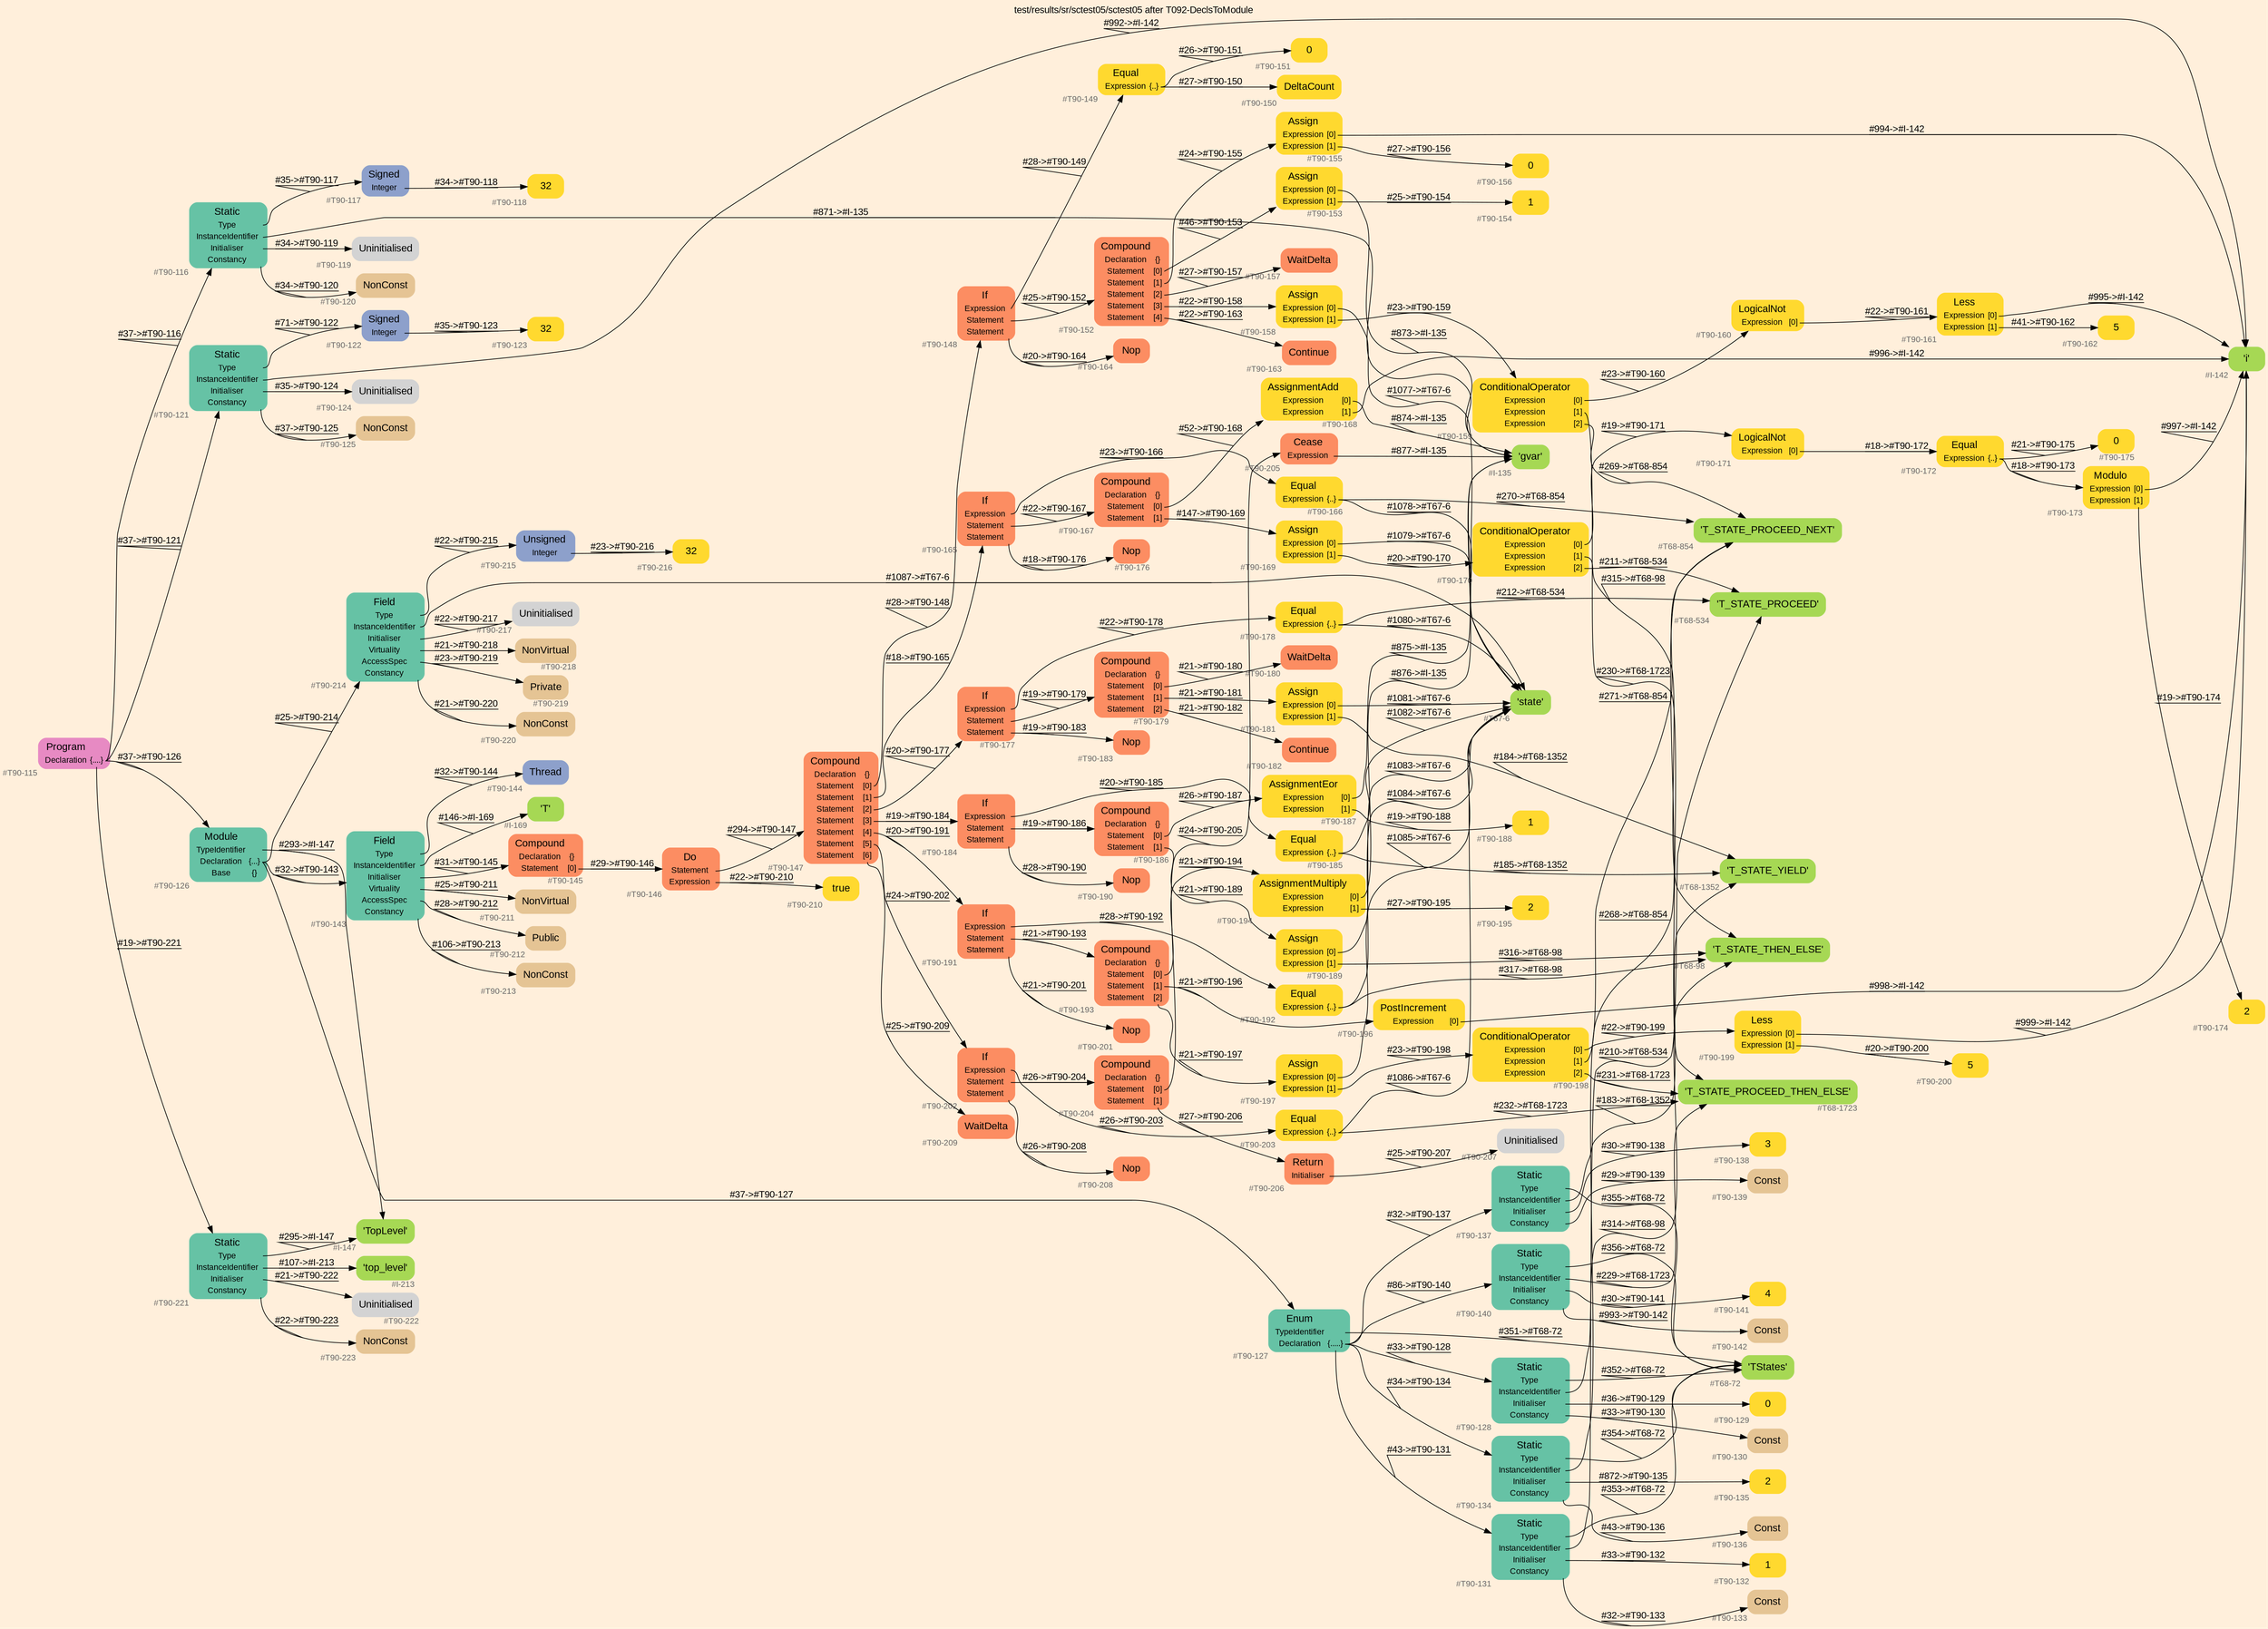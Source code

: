 digraph "test/results/sr/sctest05/sctest05 after T092-DeclsToModule" {
label = "test/results/sr/sctest05/sctest05 after T092-DeclsToModule"
labelloc = t
graph [
    rankdir = "LR"
    ranksep = 0.3
    bgcolor = antiquewhite1
    color = black
    fontcolor = black
    fontname = "Arial"
];
node [
    fontname = "Arial"
];
edge [
    fontname = "Arial"
];

// -------------------- node figure --------------------
// -------- block #T90-115 ----------
"#T90-115" [
    fillcolor = "/set28/4"
    xlabel = "#T90-115"
    fontsize = "12"
    fontcolor = grey40
    shape = "plaintext"
    label = <<TABLE BORDER="0" CELLBORDER="0" CELLSPACING="0">
     <TR><TD><FONT COLOR="black" POINT-SIZE="15">Program</FONT></TD></TR>
     <TR><TD><FONT COLOR="black" POINT-SIZE="12">Declaration</FONT></TD><TD PORT="port0"><FONT COLOR="black" POINT-SIZE="12">{....}</FONT></TD></TR>
    </TABLE>>
    style = "rounded,filled"
];

// -------- block #T90-116 ----------
"#T90-116" [
    fillcolor = "/set28/1"
    xlabel = "#T90-116"
    fontsize = "12"
    fontcolor = grey40
    shape = "plaintext"
    label = <<TABLE BORDER="0" CELLBORDER="0" CELLSPACING="0">
     <TR><TD><FONT COLOR="black" POINT-SIZE="15">Static</FONT></TD></TR>
     <TR><TD><FONT COLOR="black" POINT-SIZE="12">Type</FONT></TD><TD PORT="port0"></TD></TR>
     <TR><TD><FONT COLOR="black" POINT-SIZE="12">InstanceIdentifier</FONT></TD><TD PORT="port1"></TD></TR>
     <TR><TD><FONT COLOR="black" POINT-SIZE="12">Initialiser</FONT></TD><TD PORT="port2"></TD></TR>
     <TR><TD><FONT COLOR="black" POINT-SIZE="12">Constancy</FONT></TD><TD PORT="port3"></TD></TR>
    </TABLE>>
    style = "rounded,filled"
];

// -------- block #T90-117 ----------
"#T90-117" [
    fillcolor = "/set28/3"
    xlabel = "#T90-117"
    fontsize = "12"
    fontcolor = grey40
    shape = "plaintext"
    label = <<TABLE BORDER="0" CELLBORDER="0" CELLSPACING="0">
     <TR><TD><FONT COLOR="black" POINT-SIZE="15">Signed</FONT></TD></TR>
     <TR><TD><FONT COLOR="black" POINT-SIZE="12">Integer</FONT></TD><TD PORT="port0"></TD></TR>
    </TABLE>>
    style = "rounded,filled"
];

// -------- block #T90-118 ----------
"#T90-118" [
    fillcolor = "/set28/6"
    xlabel = "#T90-118"
    fontsize = "12"
    fontcolor = grey40
    shape = "plaintext"
    label = <<TABLE BORDER="0" CELLBORDER="0" CELLSPACING="0">
     <TR><TD><FONT COLOR="black" POINT-SIZE="15">32</FONT></TD></TR>
    </TABLE>>
    style = "rounded,filled"
];

// -------- block #I-135 ----------
"#I-135" [
    fillcolor = "/set28/5"
    xlabel = "#I-135"
    fontsize = "12"
    fontcolor = grey40
    shape = "plaintext"
    label = <<TABLE BORDER="0" CELLBORDER="0" CELLSPACING="0">
     <TR><TD><FONT COLOR="black" POINT-SIZE="15">'gvar'</FONT></TD></TR>
    </TABLE>>
    style = "rounded,filled"
];

// -------- block #T90-119 ----------
"#T90-119" [
    xlabel = "#T90-119"
    fontsize = "12"
    fontcolor = grey40
    shape = "plaintext"
    label = <<TABLE BORDER="0" CELLBORDER="0" CELLSPACING="0">
     <TR><TD><FONT COLOR="black" POINT-SIZE="15">Uninitialised</FONT></TD></TR>
    </TABLE>>
    style = "rounded,filled"
];

// -------- block #T90-120 ----------
"#T90-120" [
    fillcolor = "/set28/7"
    xlabel = "#T90-120"
    fontsize = "12"
    fontcolor = grey40
    shape = "plaintext"
    label = <<TABLE BORDER="0" CELLBORDER="0" CELLSPACING="0">
     <TR><TD><FONT COLOR="black" POINT-SIZE="15">NonConst</FONT></TD></TR>
    </TABLE>>
    style = "rounded,filled"
];

// -------- block #T90-121 ----------
"#T90-121" [
    fillcolor = "/set28/1"
    xlabel = "#T90-121"
    fontsize = "12"
    fontcolor = grey40
    shape = "plaintext"
    label = <<TABLE BORDER="0" CELLBORDER="0" CELLSPACING="0">
     <TR><TD><FONT COLOR="black" POINT-SIZE="15">Static</FONT></TD></TR>
     <TR><TD><FONT COLOR="black" POINT-SIZE="12">Type</FONT></TD><TD PORT="port0"></TD></TR>
     <TR><TD><FONT COLOR="black" POINT-SIZE="12">InstanceIdentifier</FONT></TD><TD PORT="port1"></TD></TR>
     <TR><TD><FONT COLOR="black" POINT-SIZE="12">Initialiser</FONT></TD><TD PORT="port2"></TD></TR>
     <TR><TD><FONT COLOR="black" POINT-SIZE="12">Constancy</FONT></TD><TD PORT="port3"></TD></TR>
    </TABLE>>
    style = "rounded,filled"
];

// -------- block #T90-122 ----------
"#T90-122" [
    fillcolor = "/set28/3"
    xlabel = "#T90-122"
    fontsize = "12"
    fontcolor = grey40
    shape = "plaintext"
    label = <<TABLE BORDER="0" CELLBORDER="0" CELLSPACING="0">
     <TR><TD><FONT COLOR="black" POINT-SIZE="15">Signed</FONT></TD></TR>
     <TR><TD><FONT COLOR="black" POINT-SIZE="12">Integer</FONT></TD><TD PORT="port0"></TD></TR>
    </TABLE>>
    style = "rounded,filled"
];

// -------- block #T90-123 ----------
"#T90-123" [
    fillcolor = "/set28/6"
    xlabel = "#T90-123"
    fontsize = "12"
    fontcolor = grey40
    shape = "plaintext"
    label = <<TABLE BORDER="0" CELLBORDER="0" CELLSPACING="0">
     <TR><TD><FONT COLOR="black" POINT-SIZE="15">32</FONT></TD></TR>
    </TABLE>>
    style = "rounded,filled"
];

// -------- block #I-142 ----------
"#I-142" [
    fillcolor = "/set28/5"
    xlabel = "#I-142"
    fontsize = "12"
    fontcolor = grey40
    shape = "plaintext"
    label = <<TABLE BORDER="0" CELLBORDER="0" CELLSPACING="0">
     <TR><TD><FONT COLOR="black" POINT-SIZE="15">'i'</FONT></TD></TR>
    </TABLE>>
    style = "rounded,filled"
];

// -------- block #T90-124 ----------
"#T90-124" [
    xlabel = "#T90-124"
    fontsize = "12"
    fontcolor = grey40
    shape = "plaintext"
    label = <<TABLE BORDER="0" CELLBORDER="0" CELLSPACING="0">
     <TR><TD><FONT COLOR="black" POINT-SIZE="15">Uninitialised</FONT></TD></TR>
    </TABLE>>
    style = "rounded,filled"
];

// -------- block #T90-125 ----------
"#T90-125" [
    fillcolor = "/set28/7"
    xlabel = "#T90-125"
    fontsize = "12"
    fontcolor = grey40
    shape = "plaintext"
    label = <<TABLE BORDER="0" CELLBORDER="0" CELLSPACING="0">
     <TR><TD><FONT COLOR="black" POINT-SIZE="15">NonConst</FONT></TD></TR>
    </TABLE>>
    style = "rounded,filled"
];

// -------- block #T90-126 ----------
"#T90-126" [
    fillcolor = "/set28/1"
    xlabel = "#T90-126"
    fontsize = "12"
    fontcolor = grey40
    shape = "plaintext"
    label = <<TABLE BORDER="0" CELLBORDER="0" CELLSPACING="0">
     <TR><TD><FONT COLOR="black" POINT-SIZE="15">Module</FONT></TD></TR>
     <TR><TD><FONT COLOR="black" POINT-SIZE="12">TypeIdentifier</FONT></TD><TD PORT="port0"></TD></TR>
     <TR><TD><FONT COLOR="black" POINT-SIZE="12">Declaration</FONT></TD><TD PORT="port1"><FONT COLOR="black" POINT-SIZE="12">{...}</FONT></TD></TR>
     <TR><TD><FONT COLOR="black" POINT-SIZE="12">Base</FONT></TD><TD PORT="port2"><FONT COLOR="black" POINT-SIZE="12">{}</FONT></TD></TR>
    </TABLE>>
    style = "rounded,filled"
];

// -------- block #I-147 ----------
"#I-147" [
    fillcolor = "/set28/5"
    xlabel = "#I-147"
    fontsize = "12"
    fontcolor = grey40
    shape = "plaintext"
    label = <<TABLE BORDER="0" CELLBORDER="0" CELLSPACING="0">
     <TR><TD><FONT COLOR="black" POINT-SIZE="15">'TopLevel'</FONT></TD></TR>
    </TABLE>>
    style = "rounded,filled"
];

// -------- block #T90-127 ----------
"#T90-127" [
    fillcolor = "/set28/1"
    xlabel = "#T90-127"
    fontsize = "12"
    fontcolor = grey40
    shape = "plaintext"
    label = <<TABLE BORDER="0" CELLBORDER="0" CELLSPACING="0">
     <TR><TD><FONT COLOR="black" POINT-SIZE="15">Enum</FONT></TD></TR>
     <TR><TD><FONT COLOR="black" POINT-SIZE="12">TypeIdentifier</FONT></TD><TD PORT="port0"></TD></TR>
     <TR><TD><FONT COLOR="black" POINT-SIZE="12">Declaration</FONT></TD><TD PORT="port1"><FONT COLOR="black" POINT-SIZE="12">{.....}</FONT></TD></TR>
    </TABLE>>
    style = "rounded,filled"
];

// -------- block #T68-72 ----------
"#T68-72" [
    fillcolor = "/set28/5"
    xlabel = "#T68-72"
    fontsize = "12"
    fontcolor = grey40
    shape = "plaintext"
    label = <<TABLE BORDER="0" CELLBORDER="0" CELLSPACING="0">
     <TR><TD><FONT COLOR="black" POINT-SIZE="15">'TStates'</FONT></TD></TR>
    </TABLE>>
    style = "rounded,filled"
];

// -------- block #T90-128 ----------
"#T90-128" [
    fillcolor = "/set28/1"
    xlabel = "#T90-128"
    fontsize = "12"
    fontcolor = grey40
    shape = "plaintext"
    label = <<TABLE BORDER="0" CELLBORDER="0" CELLSPACING="0">
     <TR><TD><FONT COLOR="black" POINT-SIZE="15">Static</FONT></TD></TR>
     <TR><TD><FONT COLOR="black" POINT-SIZE="12">Type</FONT></TD><TD PORT="port0"></TD></TR>
     <TR><TD><FONT COLOR="black" POINT-SIZE="12">InstanceIdentifier</FONT></TD><TD PORT="port1"></TD></TR>
     <TR><TD><FONT COLOR="black" POINT-SIZE="12">Initialiser</FONT></TD><TD PORT="port2"></TD></TR>
     <TR><TD><FONT COLOR="black" POINT-SIZE="12">Constancy</FONT></TD><TD PORT="port3"></TD></TR>
    </TABLE>>
    style = "rounded,filled"
];

// -------- block #T68-98 ----------
"#T68-98" [
    fillcolor = "/set28/5"
    xlabel = "#T68-98"
    fontsize = "12"
    fontcolor = grey40
    shape = "plaintext"
    label = <<TABLE BORDER="0" CELLBORDER="0" CELLSPACING="0">
     <TR><TD><FONT COLOR="black" POINT-SIZE="15">'T_STATE_THEN_ELSE'</FONT></TD></TR>
    </TABLE>>
    style = "rounded,filled"
];

// -------- block #T90-129 ----------
"#T90-129" [
    fillcolor = "/set28/6"
    xlabel = "#T90-129"
    fontsize = "12"
    fontcolor = grey40
    shape = "plaintext"
    label = <<TABLE BORDER="0" CELLBORDER="0" CELLSPACING="0">
     <TR><TD><FONT COLOR="black" POINT-SIZE="15">0</FONT></TD></TR>
    </TABLE>>
    style = "rounded,filled"
];

// -------- block #T90-130 ----------
"#T90-130" [
    fillcolor = "/set28/7"
    xlabel = "#T90-130"
    fontsize = "12"
    fontcolor = grey40
    shape = "plaintext"
    label = <<TABLE BORDER="0" CELLBORDER="0" CELLSPACING="0">
     <TR><TD><FONT COLOR="black" POINT-SIZE="15">Const</FONT></TD></TR>
    </TABLE>>
    style = "rounded,filled"
];

// -------- block #T90-131 ----------
"#T90-131" [
    fillcolor = "/set28/1"
    xlabel = "#T90-131"
    fontsize = "12"
    fontcolor = grey40
    shape = "plaintext"
    label = <<TABLE BORDER="0" CELLBORDER="0" CELLSPACING="0">
     <TR><TD><FONT COLOR="black" POINT-SIZE="15">Static</FONT></TD></TR>
     <TR><TD><FONT COLOR="black" POINT-SIZE="12">Type</FONT></TD><TD PORT="port0"></TD></TR>
     <TR><TD><FONT COLOR="black" POINT-SIZE="12">InstanceIdentifier</FONT></TD><TD PORT="port1"></TD></TR>
     <TR><TD><FONT COLOR="black" POINT-SIZE="12">Initialiser</FONT></TD><TD PORT="port2"></TD></TR>
     <TR><TD><FONT COLOR="black" POINT-SIZE="12">Constancy</FONT></TD><TD PORT="port3"></TD></TR>
    </TABLE>>
    style = "rounded,filled"
];

// -------- block #T68-534 ----------
"#T68-534" [
    fillcolor = "/set28/5"
    xlabel = "#T68-534"
    fontsize = "12"
    fontcolor = grey40
    shape = "plaintext"
    label = <<TABLE BORDER="0" CELLBORDER="0" CELLSPACING="0">
     <TR><TD><FONT COLOR="black" POINT-SIZE="15">'T_STATE_PROCEED'</FONT></TD></TR>
    </TABLE>>
    style = "rounded,filled"
];

// -------- block #T90-132 ----------
"#T90-132" [
    fillcolor = "/set28/6"
    xlabel = "#T90-132"
    fontsize = "12"
    fontcolor = grey40
    shape = "plaintext"
    label = <<TABLE BORDER="0" CELLBORDER="0" CELLSPACING="0">
     <TR><TD><FONT COLOR="black" POINT-SIZE="15">1</FONT></TD></TR>
    </TABLE>>
    style = "rounded,filled"
];

// -------- block #T90-133 ----------
"#T90-133" [
    fillcolor = "/set28/7"
    xlabel = "#T90-133"
    fontsize = "12"
    fontcolor = grey40
    shape = "plaintext"
    label = <<TABLE BORDER="0" CELLBORDER="0" CELLSPACING="0">
     <TR><TD><FONT COLOR="black" POINT-SIZE="15">Const</FONT></TD></TR>
    </TABLE>>
    style = "rounded,filled"
];

// -------- block #T90-134 ----------
"#T90-134" [
    fillcolor = "/set28/1"
    xlabel = "#T90-134"
    fontsize = "12"
    fontcolor = grey40
    shape = "plaintext"
    label = <<TABLE BORDER="0" CELLBORDER="0" CELLSPACING="0">
     <TR><TD><FONT COLOR="black" POINT-SIZE="15">Static</FONT></TD></TR>
     <TR><TD><FONT COLOR="black" POINT-SIZE="12">Type</FONT></TD><TD PORT="port0"></TD></TR>
     <TR><TD><FONT COLOR="black" POINT-SIZE="12">InstanceIdentifier</FONT></TD><TD PORT="port1"></TD></TR>
     <TR><TD><FONT COLOR="black" POINT-SIZE="12">Initialiser</FONT></TD><TD PORT="port2"></TD></TR>
     <TR><TD><FONT COLOR="black" POINT-SIZE="12">Constancy</FONT></TD><TD PORT="port3"></TD></TR>
    </TABLE>>
    style = "rounded,filled"
];

// -------- block #T68-854 ----------
"#T68-854" [
    fillcolor = "/set28/5"
    xlabel = "#T68-854"
    fontsize = "12"
    fontcolor = grey40
    shape = "plaintext"
    label = <<TABLE BORDER="0" CELLBORDER="0" CELLSPACING="0">
     <TR><TD><FONT COLOR="black" POINT-SIZE="15">'T_STATE_PROCEED_NEXT'</FONT></TD></TR>
    </TABLE>>
    style = "rounded,filled"
];

// -------- block #T90-135 ----------
"#T90-135" [
    fillcolor = "/set28/6"
    xlabel = "#T90-135"
    fontsize = "12"
    fontcolor = grey40
    shape = "plaintext"
    label = <<TABLE BORDER="0" CELLBORDER="0" CELLSPACING="0">
     <TR><TD><FONT COLOR="black" POINT-SIZE="15">2</FONT></TD></TR>
    </TABLE>>
    style = "rounded,filled"
];

// -------- block #T90-136 ----------
"#T90-136" [
    fillcolor = "/set28/7"
    xlabel = "#T90-136"
    fontsize = "12"
    fontcolor = grey40
    shape = "plaintext"
    label = <<TABLE BORDER="0" CELLBORDER="0" CELLSPACING="0">
     <TR><TD><FONT COLOR="black" POINT-SIZE="15">Const</FONT></TD></TR>
    </TABLE>>
    style = "rounded,filled"
];

// -------- block #T90-137 ----------
"#T90-137" [
    fillcolor = "/set28/1"
    xlabel = "#T90-137"
    fontsize = "12"
    fontcolor = grey40
    shape = "plaintext"
    label = <<TABLE BORDER="0" CELLBORDER="0" CELLSPACING="0">
     <TR><TD><FONT COLOR="black" POINT-SIZE="15">Static</FONT></TD></TR>
     <TR><TD><FONT COLOR="black" POINT-SIZE="12">Type</FONT></TD><TD PORT="port0"></TD></TR>
     <TR><TD><FONT COLOR="black" POINT-SIZE="12">InstanceIdentifier</FONT></TD><TD PORT="port1"></TD></TR>
     <TR><TD><FONT COLOR="black" POINT-SIZE="12">Initialiser</FONT></TD><TD PORT="port2"></TD></TR>
     <TR><TD><FONT COLOR="black" POINT-SIZE="12">Constancy</FONT></TD><TD PORT="port3"></TD></TR>
    </TABLE>>
    style = "rounded,filled"
];

// -------- block #T68-1352 ----------
"#T68-1352" [
    fillcolor = "/set28/5"
    xlabel = "#T68-1352"
    fontsize = "12"
    fontcolor = grey40
    shape = "plaintext"
    label = <<TABLE BORDER="0" CELLBORDER="0" CELLSPACING="0">
     <TR><TD><FONT COLOR="black" POINT-SIZE="15">'T_STATE_YIELD'</FONT></TD></TR>
    </TABLE>>
    style = "rounded,filled"
];

// -------- block #T90-138 ----------
"#T90-138" [
    fillcolor = "/set28/6"
    xlabel = "#T90-138"
    fontsize = "12"
    fontcolor = grey40
    shape = "plaintext"
    label = <<TABLE BORDER="0" CELLBORDER="0" CELLSPACING="0">
     <TR><TD><FONT COLOR="black" POINT-SIZE="15">3</FONT></TD></TR>
    </TABLE>>
    style = "rounded,filled"
];

// -------- block #T90-139 ----------
"#T90-139" [
    fillcolor = "/set28/7"
    xlabel = "#T90-139"
    fontsize = "12"
    fontcolor = grey40
    shape = "plaintext"
    label = <<TABLE BORDER="0" CELLBORDER="0" CELLSPACING="0">
     <TR><TD><FONT COLOR="black" POINT-SIZE="15">Const</FONT></TD></TR>
    </TABLE>>
    style = "rounded,filled"
];

// -------- block #T90-140 ----------
"#T90-140" [
    fillcolor = "/set28/1"
    xlabel = "#T90-140"
    fontsize = "12"
    fontcolor = grey40
    shape = "plaintext"
    label = <<TABLE BORDER="0" CELLBORDER="0" CELLSPACING="0">
     <TR><TD><FONT COLOR="black" POINT-SIZE="15">Static</FONT></TD></TR>
     <TR><TD><FONT COLOR="black" POINT-SIZE="12">Type</FONT></TD><TD PORT="port0"></TD></TR>
     <TR><TD><FONT COLOR="black" POINT-SIZE="12">InstanceIdentifier</FONT></TD><TD PORT="port1"></TD></TR>
     <TR><TD><FONT COLOR="black" POINT-SIZE="12">Initialiser</FONT></TD><TD PORT="port2"></TD></TR>
     <TR><TD><FONT COLOR="black" POINT-SIZE="12">Constancy</FONT></TD><TD PORT="port3"></TD></TR>
    </TABLE>>
    style = "rounded,filled"
];

// -------- block #T68-1723 ----------
"#T68-1723" [
    fillcolor = "/set28/5"
    xlabel = "#T68-1723"
    fontsize = "12"
    fontcolor = grey40
    shape = "plaintext"
    label = <<TABLE BORDER="0" CELLBORDER="0" CELLSPACING="0">
     <TR><TD><FONT COLOR="black" POINT-SIZE="15">'T_STATE_PROCEED_THEN_ELSE'</FONT></TD></TR>
    </TABLE>>
    style = "rounded,filled"
];

// -------- block #T90-141 ----------
"#T90-141" [
    fillcolor = "/set28/6"
    xlabel = "#T90-141"
    fontsize = "12"
    fontcolor = grey40
    shape = "plaintext"
    label = <<TABLE BORDER="0" CELLBORDER="0" CELLSPACING="0">
     <TR><TD><FONT COLOR="black" POINT-SIZE="15">4</FONT></TD></TR>
    </TABLE>>
    style = "rounded,filled"
];

// -------- block #T90-142 ----------
"#T90-142" [
    fillcolor = "/set28/7"
    xlabel = "#T90-142"
    fontsize = "12"
    fontcolor = grey40
    shape = "plaintext"
    label = <<TABLE BORDER="0" CELLBORDER="0" CELLSPACING="0">
     <TR><TD><FONT COLOR="black" POINT-SIZE="15">Const</FONT></TD></TR>
    </TABLE>>
    style = "rounded,filled"
];

// -------- block #T90-143 ----------
"#T90-143" [
    fillcolor = "/set28/1"
    xlabel = "#T90-143"
    fontsize = "12"
    fontcolor = grey40
    shape = "plaintext"
    label = <<TABLE BORDER="0" CELLBORDER="0" CELLSPACING="0">
     <TR><TD><FONT COLOR="black" POINT-SIZE="15">Field</FONT></TD></TR>
     <TR><TD><FONT COLOR="black" POINT-SIZE="12">Type</FONT></TD><TD PORT="port0"></TD></TR>
     <TR><TD><FONT COLOR="black" POINT-SIZE="12">InstanceIdentifier</FONT></TD><TD PORT="port1"></TD></TR>
     <TR><TD><FONT COLOR="black" POINT-SIZE="12">Initialiser</FONT></TD><TD PORT="port2"></TD></TR>
     <TR><TD><FONT COLOR="black" POINT-SIZE="12">Virtuality</FONT></TD><TD PORT="port3"></TD></TR>
     <TR><TD><FONT COLOR="black" POINT-SIZE="12">AccessSpec</FONT></TD><TD PORT="port4"></TD></TR>
     <TR><TD><FONT COLOR="black" POINT-SIZE="12">Constancy</FONT></TD><TD PORT="port5"></TD></TR>
    </TABLE>>
    style = "rounded,filled"
];

// -------- block #T90-144 ----------
"#T90-144" [
    fillcolor = "/set28/3"
    xlabel = "#T90-144"
    fontsize = "12"
    fontcolor = grey40
    shape = "plaintext"
    label = <<TABLE BORDER="0" CELLBORDER="0" CELLSPACING="0">
     <TR><TD><FONT COLOR="black" POINT-SIZE="15">Thread</FONT></TD></TR>
    </TABLE>>
    style = "rounded,filled"
];

// -------- block #I-169 ----------
"#I-169" [
    fillcolor = "/set28/5"
    xlabel = "#I-169"
    fontsize = "12"
    fontcolor = grey40
    shape = "plaintext"
    label = <<TABLE BORDER="0" CELLBORDER="0" CELLSPACING="0">
     <TR><TD><FONT COLOR="black" POINT-SIZE="15">'T'</FONT></TD></TR>
    </TABLE>>
    style = "rounded,filled"
];

// -------- block #T90-145 ----------
"#T90-145" [
    fillcolor = "/set28/2"
    xlabel = "#T90-145"
    fontsize = "12"
    fontcolor = grey40
    shape = "plaintext"
    label = <<TABLE BORDER="0" CELLBORDER="0" CELLSPACING="0">
     <TR><TD><FONT COLOR="black" POINT-SIZE="15">Compound</FONT></TD></TR>
     <TR><TD><FONT COLOR="black" POINT-SIZE="12">Declaration</FONT></TD><TD PORT="port0"><FONT COLOR="black" POINT-SIZE="12">{}</FONT></TD></TR>
     <TR><TD><FONT COLOR="black" POINT-SIZE="12">Statement</FONT></TD><TD PORT="port1"><FONT COLOR="black" POINT-SIZE="12">[0]</FONT></TD></TR>
    </TABLE>>
    style = "rounded,filled"
];

// -------- block #T90-146 ----------
"#T90-146" [
    fillcolor = "/set28/2"
    xlabel = "#T90-146"
    fontsize = "12"
    fontcolor = grey40
    shape = "plaintext"
    label = <<TABLE BORDER="0" CELLBORDER="0" CELLSPACING="0">
     <TR><TD><FONT COLOR="black" POINT-SIZE="15">Do</FONT></TD></TR>
     <TR><TD><FONT COLOR="black" POINT-SIZE="12">Statement</FONT></TD><TD PORT="port0"></TD></TR>
     <TR><TD><FONT COLOR="black" POINT-SIZE="12">Expression</FONT></TD><TD PORT="port1"></TD></TR>
    </TABLE>>
    style = "rounded,filled"
];

// -------- block #T90-147 ----------
"#T90-147" [
    fillcolor = "/set28/2"
    xlabel = "#T90-147"
    fontsize = "12"
    fontcolor = grey40
    shape = "plaintext"
    label = <<TABLE BORDER="0" CELLBORDER="0" CELLSPACING="0">
     <TR><TD><FONT COLOR="black" POINT-SIZE="15">Compound</FONT></TD></TR>
     <TR><TD><FONT COLOR="black" POINT-SIZE="12">Declaration</FONT></TD><TD PORT="port0"><FONT COLOR="black" POINT-SIZE="12">{}</FONT></TD></TR>
     <TR><TD><FONT COLOR="black" POINT-SIZE="12">Statement</FONT></TD><TD PORT="port1"><FONT COLOR="black" POINT-SIZE="12">[0]</FONT></TD></TR>
     <TR><TD><FONT COLOR="black" POINT-SIZE="12">Statement</FONT></TD><TD PORT="port2"><FONT COLOR="black" POINT-SIZE="12">[1]</FONT></TD></TR>
     <TR><TD><FONT COLOR="black" POINT-SIZE="12">Statement</FONT></TD><TD PORT="port3"><FONT COLOR="black" POINT-SIZE="12">[2]</FONT></TD></TR>
     <TR><TD><FONT COLOR="black" POINT-SIZE="12">Statement</FONT></TD><TD PORT="port4"><FONT COLOR="black" POINT-SIZE="12">[3]</FONT></TD></TR>
     <TR><TD><FONT COLOR="black" POINT-SIZE="12">Statement</FONT></TD><TD PORT="port5"><FONT COLOR="black" POINT-SIZE="12">[4]</FONT></TD></TR>
     <TR><TD><FONT COLOR="black" POINT-SIZE="12">Statement</FONT></TD><TD PORT="port6"><FONT COLOR="black" POINT-SIZE="12">[5]</FONT></TD></TR>
     <TR><TD><FONT COLOR="black" POINT-SIZE="12">Statement</FONT></TD><TD PORT="port7"><FONT COLOR="black" POINT-SIZE="12">[6]</FONT></TD></TR>
    </TABLE>>
    style = "rounded,filled"
];

// -------- block #T90-148 ----------
"#T90-148" [
    fillcolor = "/set28/2"
    xlabel = "#T90-148"
    fontsize = "12"
    fontcolor = grey40
    shape = "plaintext"
    label = <<TABLE BORDER="0" CELLBORDER="0" CELLSPACING="0">
     <TR><TD><FONT COLOR="black" POINT-SIZE="15">If</FONT></TD></TR>
     <TR><TD><FONT COLOR="black" POINT-SIZE="12">Expression</FONT></TD><TD PORT="port0"></TD></TR>
     <TR><TD><FONT COLOR="black" POINT-SIZE="12">Statement</FONT></TD><TD PORT="port1"></TD></TR>
     <TR><TD><FONT COLOR="black" POINT-SIZE="12">Statement</FONT></TD><TD PORT="port2"></TD></TR>
    </TABLE>>
    style = "rounded,filled"
];

// -------- block #T90-149 ----------
"#T90-149" [
    fillcolor = "/set28/6"
    xlabel = "#T90-149"
    fontsize = "12"
    fontcolor = grey40
    shape = "plaintext"
    label = <<TABLE BORDER="0" CELLBORDER="0" CELLSPACING="0">
     <TR><TD><FONT COLOR="black" POINT-SIZE="15">Equal</FONT></TD></TR>
     <TR><TD><FONT COLOR="black" POINT-SIZE="12">Expression</FONT></TD><TD PORT="port0"><FONT COLOR="black" POINT-SIZE="12">{..}</FONT></TD></TR>
    </TABLE>>
    style = "rounded,filled"
];

// -------- block #T90-150 ----------
"#T90-150" [
    fillcolor = "/set28/6"
    xlabel = "#T90-150"
    fontsize = "12"
    fontcolor = grey40
    shape = "plaintext"
    label = <<TABLE BORDER="0" CELLBORDER="0" CELLSPACING="0">
     <TR><TD><FONT COLOR="black" POINT-SIZE="15">DeltaCount</FONT></TD></TR>
    </TABLE>>
    style = "rounded,filled"
];

// -------- block #T90-151 ----------
"#T90-151" [
    fillcolor = "/set28/6"
    xlabel = "#T90-151"
    fontsize = "12"
    fontcolor = grey40
    shape = "plaintext"
    label = <<TABLE BORDER="0" CELLBORDER="0" CELLSPACING="0">
     <TR><TD><FONT COLOR="black" POINT-SIZE="15">0</FONT></TD></TR>
    </TABLE>>
    style = "rounded,filled"
];

// -------- block #T90-152 ----------
"#T90-152" [
    fillcolor = "/set28/2"
    xlabel = "#T90-152"
    fontsize = "12"
    fontcolor = grey40
    shape = "plaintext"
    label = <<TABLE BORDER="0" CELLBORDER="0" CELLSPACING="0">
     <TR><TD><FONT COLOR="black" POINT-SIZE="15">Compound</FONT></TD></TR>
     <TR><TD><FONT COLOR="black" POINT-SIZE="12">Declaration</FONT></TD><TD PORT="port0"><FONT COLOR="black" POINT-SIZE="12">{}</FONT></TD></TR>
     <TR><TD><FONT COLOR="black" POINT-SIZE="12">Statement</FONT></TD><TD PORT="port1"><FONT COLOR="black" POINT-SIZE="12">[0]</FONT></TD></TR>
     <TR><TD><FONT COLOR="black" POINT-SIZE="12">Statement</FONT></TD><TD PORT="port2"><FONT COLOR="black" POINT-SIZE="12">[1]</FONT></TD></TR>
     <TR><TD><FONT COLOR="black" POINT-SIZE="12">Statement</FONT></TD><TD PORT="port3"><FONT COLOR="black" POINT-SIZE="12">[2]</FONT></TD></TR>
     <TR><TD><FONT COLOR="black" POINT-SIZE="12">Statement</FONT></TD><TD PORT="port4"><FONT COLOR="black" POINT-SIZE="12">[3]</FONT></TD></TR>
     <TR><TD><FONT COLOR="black" POINT-SIZE="12">Statement</FONT></TD><TD PORT="port5"><FONT COLOR="black" POINT-SIZE="12">[4]</FONT></TD></TR>
    </TABLE>>
    style = "rounded,filled"
];

// -------- block #T90-153 ----------
"#T90-153" [
    fillcolor = "/set28/6"
    xlabel = "#T90-153"
    fontsize = "12"
    fontcolor = grey40
    shape = "plaintext"
    label = <<TABLE BORDER="0" CELLBORDER="0" CELLSPACING="0">
     <TR><TD><FONT COLOR="black" POINT-SIZE="15">Assign</FONT></TD></TR>
     <TR><TD><FONT COLOR="black" POINT-SIZE="12">Expression</FONT></TD><TD PORT="port0"><FONT COLOR="black" POINT-SIZE="12">[0]</FONT></TD></TR>
     <TR><TD><FONT COLOR="black" POINT-SIZE="12">Expression</FONT></TD><TD PORT="port1"><FONT COLOR="black" POINT-SIZE="12">[1]</FONT></TD></TR>
    </TABLE>>
    style = "rounded,filled"
];

// -------- block #T90-154 ----------
"#T90-154" [
    fillcolor = "/set28/6"
    xlabel = "#T90-154"
    fontsize = "12"
    fontcolor = grey40
    shape = "plaintext"
    label = <<TABLE BORDER="0" CELLBORDER="0" CELLSPACING="0">
     <TR><TD><FONT COLOR="black" POINT-SIZE="15">1</FONT></TD></TR>
    </TABLE>>
    style = "rounded,filled"
];

// -------- block #T90-155 ----------
"#T90-155" [
    fillcolor = "/set28/6"
    xlabel = "#T90-155"
    fontsize = "12"
    fontcolor = grey40
    shape = "plaintext"
    label = <<TABLE BORDER="0" CELLBORDER="0" CELLSPACING="0">
     <TR><TD><FONT COLOR="black" POINT-SIZE="15">Assign</FONT></TD></TR>
     <TR><TD><FONT COLOR="black" POINT-SIZE="12">Expression</FONT></TD><TD PORT="port0"><FONT COLOR="black" POINT-SIZE="12">[0]</FONT></TD></TR>
     <TR><TD><FONT COLOR="black" POINT-SIZE="12">Expression</FONT></TD><TD PORT="port1"><FONT COLOR="black" POINT-SIZE="12">[1]</FONT></TD></TR>
    </TABLE>>
    style = "rounded,filled"
];

// -------- block #T90-156 ----------
"#T90-156" [
    fillcolor = "/set28/6"
    xlabel = "#T90-156"
    fontsize = "12"
    fontcolor = grey40
    shape = "plaintext"
    label = <<TABLE BORDER="0" CELLBORDER="0" CELLSPACING="0">
     <TR><TD><FONT COLOR="black" POINT-SIZE="15">0</FONT></TD></TR>
    </TABLE>>
    style = "rounded,filled"
];

// -------- block #T90-157 ----------
"#T90-157" [
    fillcolor = "/set28/2"
    xlabel = "#T90-157"
    fontsize = "12"
    fontcolor = grey40
    shape = "plaintext"
    label = <<TABLE BORDER="0" CELLBORDER="0" CELLSPACING="0">
     <TR><TD><FONT COLOR="black" POINT-SIZE="15">WaitDelta</FONT></TD></TR>
    </TABLE>>
    style = "rounded,filled"
];

// -------- block #T90-158 ----------
"#T90-158" [
    fillcolor = "/set28/6"
    xlabel = "#T90-158"
    fontsize = "12"
    fontcolor = grey40
    shape = "plaintext"
    label = <<TABLE BORDER="0" CELLBORDER="0" CELLSPACING="0">
     <TR><TD><FONT COLOR="black" POINT-SIZE="15">Assign</FONT></TD></TR>
     <TR><TD><FONT COLOR="black" POINT-SIZE="12">Expression</FONT></TD><TD PORT="port0"><FONT COLOR="black" POINT-SIZE="12">[0]</FONT></TD></TR>
     <TR><TD><FONT COLOR="black" POINT-SIZE="12">Expression</FONT></TD><TD PORT="port1"><FONT COLOR="black" POINT-SIZE="12">[1]</FONT></TD></TR>
    </TABLE>>
    style = "rounded,filled"
];

// -------- block #T67-6 ----------
"#T67-6" [
    fillcolor = "/set28/5"
    xlabel = "#T67-6"
    fontsize = "12"
    fontcolor = grey40
    shape = "plaintext"
    label = <<TABLE BORDER="0" CELLBORDER="0" CELLSPACING="0">
     <TR><TD><FONT COLOR="black" POINT-SIZE="15">'state'</FONT></TD></TR>
    </TABLE>>
    style = "rounded,filled"
];

// -------- block #T90-159 ----------
"#T90-159" [
    fillcolor = "/set28/6"
    xlabel = "#T90-159"
    fontsize = "12"
    fontcolor = grey40
    shape = "plaintext"
    label = <<TABLE BORDER="0" CELLBORDER="0" CELLSPACING="0">
     <TR><TD><FONT COLOR="black" POINT-SIZE="15">ConditionalOperator</FONT></TD></TR>
     <TR><TD><FONT COLOR="black" POINT-SIZE="12">Expression</FONT></TD><TD PORT="port0"><FONT COLOR="black" POINT-SIZE="12">[0]</FONT></TD></TR>
     <TR><TD><FONT COLOR="black" POINT-SIZE="12">Expression</FONT></TD><TD PORT="port1"><FONT COLOR="black" POINT-SIZE="12">[1]</FONT></TD></TR>
     <TR><TD><FONT COLOR="black" POINT-SIZE="12">Expression</FONT></TD><TD PORT="port2"><FONT COLOR="black" POINT-SIZE="12">[2]</FONT></TD></TR>
    </TABLE>>
    style = "rounded,filled"
];

// -------- block #T90-160 ----------
"#T90-160" [
    fillcolor = "/set28/6"
    xlabel = "#T90-160"
    fontsize = "12"
    fontcolor = grey40
    shape = "plaintext"
    label = <<TABLE BORDER="0" CELLBORDER="0" CELLSPACING="0">
     <TR><TD><FONT COLOR="black" POINT-SIZE="15">LogicalNot</FONT></TD></TR>
     <TR><TD><FONT COLOR="black" POINT-SIZE="12">Expression</FONT></TD><TD PORT="port0"><FONT COLOR="black" POINT-SIZE="12">[0]</FONT></TD></TR>
    </TABLE>>
    style = "rounded,filled"
];

// -------- block #T90-161 ----------
"#T90-161" [
    fillcolor = "/set28/6"
    xlabel = "#T90-161"
    fontsize = "12"
    fontcolor = grey40
    shape = "plaintext"
    label = <<TABLE BORDER="0" CELLBORDER="0" CELLSPACING="0">
     <TR><TD><FONT COLOR="black" POINT-SIZE="15">Less</FONT></TD></TR>
     <TR><TD><FONT COLOR="black" POINT-SIZE="12">Expression</FONT></TD><TD PORT="port0"><FONT COLOR="black" POINT-SIZE="12">[0]</FONT></TD></TR>
     <TR><TD><FONT COLOR="black" POINT-SIZE="12">Expression</FONT></TD><TD PORT="port1"><FONT COLOR="black" POINT-SIZE="12">[1]</FONT></TD></TR>
    </TABLE>>
    style = "rounded,filled"
];

// -------- block #T90-162 ----------
"#T90-162" [
    fillcolor = "/set28/6"
    xlabel = "#T90-162"
    fontsize = "12"
    fontcolor = grey40
    shape = "plaintext"
    label = <<TABLE BORDER="0" CELLBORDER="0" CELLSPACING="0">
     <TR><TD><FONT COLOR="black" POINT-SIZE="15">5</FONT></TD></TR>
    </TABLE>>
    style = "rounded,filled"
];

// -------- block #T90-163 ----------
"#T90-163" [
    fillcolor = "/set28/2"
    xlabel = "#T90-163"
    fontsize = "12"
    fontcolor = grey40
    shape = "plaintext"
    label = <<TABLE BORDER="0" CELLBORDER="0" CELLSPACING="0">
     <TR><TD><FONT COLOR="black" POINT-SIZE="15">Continue</FONT></TD></TR>
    </TABLE>>
    style = "rounded,filled"
];

// -------- block #T90-164 ----------
"#T90-164" [
    fillcolor = "/set28/2"
    xlabel = "#T90-164"
    fontsize = "12"
    fontcolor = grey40
    shape = "plaintext"
    label = <<TABLE BORDER="0" CELLBORDER="0" CELLSPACING="0">
     <TR><TD><FONT COLOR="black" POINT-SIZE="15">Nop</FONT></TD></TR>
    </TABLE>>
    style = "rounded,filled"
];

// -------- block #T90-165 ----------
"#T90-165" [
    fillcolor = "/set28/2"
    xlabel = "#T90-165"
    fontsize = "12"
    fontcolor = grey40
    shape = "plaintext"
    label = <<TABLE BORDER="0" CELLBORDER="0" CELLSPACING="0">
     <TR><TD><FONT COLOR="black" POINT-SIZE="15">If</FONT></TD></TR>
     <TR><TD><FONT COLOR="black" POINT-SIZE="12">Expression</FONT></TD><TD PORT="port0"></TD></TR>
     <TR><TD><FONT COLOR="black" POINT-SIZE="12">Statement</FONT></TD><TD PORT="port1"></TD></TR>
     <TR><TD><FONT COLOR="black" POINT-SIZE="12">Statement</FONT></TD><TD PORT="port2"></TD></TR>
    </TABLE>>
    style = "rounded,filled"
];

// -------- block #T90-166 ----------
"#T90-166" [
    fillcolor = "/set28/6"
    xlabel = "#T90-166"
    fontsize = "12"
    fontcolor = grey40
    shape = "plaintext"
    label = <<TABLE BORDER="0" CELLBORDER="0" CELLSPACING="0">
     <TR><TD><FONT COLOR="black" POINT-SIZE="15">Equal</FONT></TD></TR>
     <TR><TD><FONT COLOR="black" POINT-SIZE="12">Expression</FONT></TD><TD PORT="port0"><FONT COLOR="black" POINT-SIZE="12">{..}</FONT></TD></TR>
    </TABLE>>
    style = "rounded,filled"
];

// -------- block #T90-167 ----------
"#T90-167" [
    fillcolor = "/set28/2"
    xlabel = "#T90-167"
    fontsize = "12"
    fontcolor = grey40
    shape = "plaintext"
    label = <<TABLE BORDER="0" CELLBORDER="0" CELLSPACING="0">
     <TR><TD><FONT COLOR="black" POINT-SIZE="15">Compound</FONT></TD></TR>
     <TR><TD><FONT COLOR="black" POINT-SIZE="12">Declaration</FONT></TD><TD PORT="port0"><FONT COLOR="black" POINT-SIZE="12">{}</FONT></TD></TR>
     <TR><TD><FONT COLOR="black" POINT-SIZE="12">Statement</FONT></TD><TD PORT="port1"><FONT COLOR="black" POINT-SIZE="12">[0]</FONT></TD></TR>
     <TR><TD><FONT COLOR="black" POINT-SIZE="12">Statement</FONT></TD><TD PORT="port2"><FONT COLOR="black" POINT-SIZE="12">[1]</FONT></TD></TR>
    </TABLE>>
    style = "rounded,filled"
];

// -------- block #T90-168 ----------
"#T90-168" [
    fillcolor = "/set28/6"
    xlabel = "#T90-168"
    fontsize = "12"
    fontcolor = grey40
    shape = "plaintext"
    label = <<TABLE BORDER="0" CELLBORDER="0" CELLSPACING="0">
     <TR><TD><FONT COLOR="black" POINT-SIZE="15">AssignmentAdd</FONT></TD></TR>
     <TR><TD><FONT COLOR="black" POINT-SIZE="12">Expression</FONT></TD><TD PORT="port0"><FONT COLOR="black" POINT-SIZE="12">[0]</FONT></TD></TR>
     <TR><TD><FONT COLOR="black" POINT-SIZE="12">Expression</FONT></TD><TD PORT="port1"><FONT COLOR="black" POINT-SIZE="12">[1]</FONT></TD></TR>
    </TABLE>>
    style = "rounded,filled"
];

// -------- block #T90-169 ----------
"#T90-169" [
    fillcolor = "/set28/6"
    xlabel = "#T90-169"
    fontsize = "12"
    fontcolor = grey40
    shape = "plaintext"
    label = <<TABLE BORDER="0" CELLBORDER="0" CELLSPACING="0">
     <TR><TD><FONT COLOR="black" POINT-SIZE="15">Assign</FONT></TD></TR>
     <TR><TD><FONT COLOR="black" POINT-SIZE="12">Expression</FONT></TD><TD PORT="port0"><FONT COLOR="black" POINT-SIZE="12">[0]</FONT></TD></TR>
     <TR><TD><FONT COLOR="black" POINT-SIZE="12">Expression</FONT></TD><TD PORT="port1"><FONT COLOR="black" POINT-SIZE="12">[1]</FONT></TD></TR>
    </TABLE>>
    style = "rounded,filled"
];

// -------- block #T90-170 ----------
"#T90-170" [
    fillcolor = "/set28/6"
    xlabel = "#T90-170"
    fontsize = "12"
    fontcolor = grey40
    shape = "plaintext"
    label = <<TABLE BORDER="0" CELLBORDER="0" CELLSPACING="0">
     <TR><TD><FONT COLOR="black" POINT-SIZE="15">ConditionalOperator</FONT></TD></TR>
     <TR><TD><FONT COLOR="black" POINT-SIZE="12">Expression</FONT></TD><TD PORT="port0"><FONT COLOR="black" POINT-SIZE="12">[0]</FONT></TD></TR>
     <TR><TD><FONT COLOR="black" POINT-SIZE="12">Expression</FONT></TD><TD PORT="port1"><FONT COLOR="black" POINT-SIZE="12">[1]</FONT></TD></TR>
     <TR><TD><FONT COLOR="black" POINT-SIZE="12">Expression</FONT></TD><TD PORT="port2"><FONT COLOR="black" POINT-SIZE="12">[2]</FONT></TD></TR>
    </TABLE>>
    style = "rounded,filled"
];

// -------- block #T90-171 ----------
"#T90-171" [
    fillcolor = "/set28/6"
    xlabel = "#T90-171"
    fontsize = "12"
    fontcolor = grey40
    shape = "plaintext"
    label = <<TABLE BORDER="0" CELLBORDER="0" CELLSPACING="0">
     <TR><TD><FONT COLOR="black" POINT-SIZE="15">LogicalNot</FONT></TD></TR>
     <TR><TD><FONT COLOR="black" POINT-SIZE="12">Expression</FONT></TD><TD PORT="port0"><FONT COLOR="black" POINT-SIZE="12">[0]</FONT></TD></TR>
    </TABLE>>
    style = "rounded,filled"
];

// -------- block #T90-172 ----------
"#T90-172" [
    fillcolor = "/set28/6"
    xlabel = "#T90-172"
    fontsize = "12"
    fontcolor = grey40
    shape = "plaintext"
    label = <<TABLE BORDER="0" CELLBORDER="0" CELLSPACING="0">
     <TR><TD><FONT COLOR="black" POINT-SIZE="15">Equal</FONT></TD></TR>
     <TR><TD><FONT COLOR="black" POINT-SIZE="12">Expression</FONT></TD><TD PORT="port0"><FONT COLOR="black" POINT-SIZE="12">{..}</FONT></TD></TR>
    </TABLE>>
    style = "rounded,filled"
];

// -------- block #T90-173 ----------
"#T90-173" [
    fillcolor = "/set28/6"
    xlabel = "#T90-173"
    fontsize = "12"
    fontcolor = grey40
    shape = "plaintext"
    label = <<TABLE BORDER="0" CELLBORDER="0" CELLSPACING="0">
     <TR><TD><FONT COLOR="black" POINT-SIZE="15">Modulo</FONT></TD></TR>
     <TR><TD><FONT COLOR="black" POINT-SIZE="12">Expression</FONT></TD><TD PORT="port0"><FONT COLOR="black" POINT-SIZE="12">[0]</FONT></TD></TR>
     <TR><TD><FONT COLOR="black" POINT-SIZE="12">Expression</FONT></TD><TD PORT="port1"><FONT COLOR="black" POINT-SIZE="12">[1]</FONT></TD></TR>
    </TABLE>>
    style = "rounded,filled"
];

// -------- block #T90-174 ----------
"#T90-174" [
    fillcolor = "/set28/6"
    xlabel = "#T90-174"
    fontsize = "12"
    fontcolor = grey40
    shape = "plaintext"
    label = <<TABLE BORDER="0" CELLBORDER="0" CELLSPACING="0">
     <TR><TD><FONT COLOR="black" POINT-SIZE="15">2</FONT></TD></TR>
    </TABLE>>
    style = "rounded,filled"
];

// -------- block #T90-175 ----------
"#T90-175" [
    fillcolor = "/set28/6"
    xlabel = "#T90-175"
    fontsize = "12"
    fontcolor = grey40
    shape = "plaintext"
    label = <<TABLE BORDER="0" CELLBORDER="0" CELLSPACING="0">
     <TR><TD><FONT COLOR="black" POINT-SIZE="15">0</FONT></TD></TR>
    </TABLE>>
    style = "rounded,filled"
];

// -------- block #T90-176 ----------
"#T90-176" [
    fillcolor = "/set28/2"
    xlabel = "#T90-176"
    fontsize = "12"
    fontcolor = grey40
    shape = "plaintext"
    label = <<TABLE BORDER="0" CELLBORDER="0" CELLSPACING="0">
     <TR><TD><FONT COLOR="black" POINT-SIZE="15">Nop</FONT></TD></TR>
    </TABLE>>
    style = "rounded,filled"
];

// -------- block #T90-177 ----------
"#T90-177" [
    fillcolor = "/set28/2"
    xlabel = "#T90-177"
    fontsize = "12"
    fontcolor = grey40
    shape = "plaintext"
    label = <<TABLE BORDER="0" CELLBORDER="0" CELLSPACING="0">
     <TR><TD><FONT COLOR="black" POINT-SIZE="15">If</FONT></TD></TR>
     <TR><TD><FONT COLOR="black" POINT-SIZE="12">Expression</FONT></TD><TD PORT="port0"></TD></TR>
     <TR><TD><FONT COLOR="black" POINT-SIZE="12">Statement</FONT></TD><TD PORT="port1"></TD></TR>
     <TR><TD><FONT COLOR="black" POINT-SIZE="12">Statement</FONT></TD><TD PORT="port2"></TD></TR>
    </TABLE>>
    style = "rounded,filled"
];

// -------- block #T90-178 ----------
"#T90-178" [
    fillcolor = "/set28/6"
    xlabel = "#T90-178"
    fontsize = "12"
    fontcolor = grey40
    shape = "plaintext"
    label = <<TABLE BORDER="0" CELLBORDER="0" CELLSPACING="0">
     <TR><TD><FONT COLOR="black" POINT-SIZE="15">Equal</FONT></TD></TR>
     <TR><TD><FONT COLOR="black" POINT-SIZE="12">Expression</FONT></TD><TD PORT="port0"><FONT COLOR="black" POINT-SIZE="12">{..}</FONT></TD></TR>
    </TABLE>>
    style = "rounded,filled"
];

// -------- block #T90-179 ----------
"#T90-179" [
    fillcolor = "/set28/2"
    xlabel = "#T90-179"
    fontsize = "12"
    fontcolor = grey40
    shape = "plaintext"
    label = <<TABLE BORDER="0" CELLBORDER="0" CELLSPACING="0">
     <TR><TD><FONT COLOR="black" POINT-SIZE="15">Compound</FONT></TD></TR>
     <TR><TD><FONT COLOR="black" POINT-SIZE="12">Declaration</FONT></TD><TD PORT="port0"><FONT COLOR="black" POINT-SIZE="12">{}</FONT></TD></TR>
     <TR><TD><FONT COLOR="black" POINT-SIZE="12">Statement</FONT></TD><TD PORT="port1"><FONT COLOR="black" POINT-SIZE="12">[0]</FONT></TD></TR>
     <TR><TD><FONT COLOR="black" POINT-SIZE="12">Statement</FONT></TD><TD PORT="port2"><FONT COLOR="black" POINT-SIZE="12">[1]</FONT></TD></TR>
     <TR><TD><FONT COLOR="black" POINT-SIZE="12">Statement</FONT></TD><TD PORT="port3"><FONT COLOR="black" POINT-SIZE="12">[2]</FONT></TD></TR>
    </TABLE>>
    style = "rounded,filled"
];

// -------- block #T90-180 ----------
"#T90-180" [
    fillcolor = "/set28/2"
    xlabel = "#T90-180"
    fontsize = "12"
    fontcolor = grey40
    shape = "plaintext"
    label = <<TABLE BORDER="0" CELLBORDER="0" CELLSPACING="0">
     <TR><TD><FONT COLOR="black" POINT-SIZE="15">WaitDelta</FONT></TD></TR>
    </TABLE>>
    style = "rounded,filled"
];

// -------- block #T90-181 ----------
"#T90-181" [
    fillcolor = "/set28/6"
    xlabel = "#T90-181"
    fontsize = "12"
    fontcolor = grey40
    shape = "plaintext"
    label = <<TABLE BORDER="0" CELLBORDER="0" CELLSPACING="0">
     <TR><TD><FONT COLOR="black" POINT-SIZE="15">Assign</FONT></TD></TR>
     <TR><TD><FONT COLOR="black" POINT-SIZE="12">Expression</FONT></TD><TD PORT="port0"><FONT COLOR="black" POINT-SIZE="12">[0]</FONT></TD></TR>
     <TR><TD><FONT COLOR="black" POINT-SIZE="12">Expression</FONT></TD><TD PORT="port1"><FONT COLOR="black" POINT-SIZE="12">[1]</FONT></TD></TR>
    </TABLE>>
    style = "rounded,filled"
];

// -------- block #T90-182 ----------
"#T90-182" [
    fillcolor = "/set28/2"
    xlabel = "#T90-182"
    fontsize = "12"
    fontcolor = grey40
    shape = "plaintext"
    label = <<TABLE BORDER="0" CELLBORDER="0" CELLSPACING="0">
     <TR><TD><FONT COLOR="black" POINT-SIZE="15">Continue</FONT></TD></TR>
    </TABLE>>
    style = "rounded,filled"
];

// -------- block #T90-183 ----------
"#T90-183" [
    fillcolor = "/set28/2"
    xlabel = "#T90-183"
    fontsize = "12"
    fontcolor = grey40
    shape = "plaintext"
    label = <<TABLE BORDER="0" CELLBORDER="0" CELLSPACING="0">
     <TR><TD><FONT COLOR="black" POINT-SIZE="15">Nop</FONT></TD></TR>
    </TABLE>>
    style = "rounded,filled"
];

// -------- block #T90-184 ----------
"#T90-184" [
    fillcolor = "/set28/2"
    xlabel = "#T90-184"
    fontsize = "12"
    fontcolor = grey40
    shape = "plaintext"
    label = <<TABLE BORDER="0" CELLBORDER="0" CELLSPACING="0">
     <TR><TD><FONT COLOR="black" POINT-SIZE="15">If</FONT></TD></TR>
     <TR><TD><FONT COLOR="black" POINT-SIZE="12">Expression</FONT></TD><TD PORT="port0"></TD></TR>
     <TR><TD><FONT COLOR="black" POINT-SIZE="12">Statement</FONT></TD><TD PORT="port1"></TD></TR>
     <TR><TD><FONT COLOR="black" POINT-SIZE="12">Statement</FONT></TD><TD PORT="port2"></TD></TR>
    </TABLE>>
    style = "rounded,filled"
];

// -------- block #T90-185 ----------
"#T90-185" [
    fillcolor = "/set28/6"
    xlabel = "#T90-185"
    fontsize = "12"
    fontcolor = grey40
    shape = "plaintext"
    label = <<TABLE BORDER="0" CELLBORDER="0" CELLSPACING="0">
     <TR><TD><FONT COLOR="black" POINT-SIZE="15">Equal</FONT></TD></TR>
     <TR><TD><FONT COLOR="black" POINT-SIZE="12">Expression</FONT></TD><TD PORT="port0"><FONT COLOR="black" POINT-SIZE="12">{..}</FONT></TD></TR>
    </TABLE>>
    style = "rounded,filled"
];

// -------- block #T90-186 ----------
"#T90-186" [
    fillcolor = "/set28/2"
    xlabel = "#T90-186"
    fontsize = "12"
    fontcolor = grey40
    shape = "plaintext"
    label = <<TABLE BORDER="0" CELLBORDER="0" CELLSPACING="0">
     <TR><TD><FONT COLOR="black" POINT-SIZE="15">Compound</FONT></TD></TR>
     <TR><TD><FONT COLOR="black" POINT-SIZE="12">Declaration</FONT></TD><TD PORT="port0"><FONT COLOR="black" POINT-SIZE="12">{}</FONT></TD></TR>
     <TR><TD><FONT COLOR="black" POINT-SIZE="12">Statement</FONT></TD><TD PORT="port1"><FONT COLOR="black" POINT-SIZE="12">[0]</FONT></TD></TR>
     <TR><TD><FONT COLOR="black" POINT-SIZE="12">Statement</FONT></TD><TD PORT="port2"><FONT COLOR="black" POINT-SIZE="12">[1]</FONT></TD></TR>
    </TABLE>>
    style = "rounded,filled"
];

// -------- block #T90-187 ----------
"#T90-187" [
    fillcolor = "/set28/6"
    xlabel = "#T90-187"
    fontsize = "12"
    fontcolor = grey40
    shape = "plaintext"
    label = <<TABLE BORDER="0" CELLBORDER="0" CELLSPACING="0">
     <TR><TD><FONT COLOR="black" POINT-SIZE="15">AssignmentEor</FONT></TD></TR>
     <TR><TD><FONT COLOR="black" POINT-SIZE="12">Expression</FONT></TD><TD PORT="port0"><FONT COLOR="black" POINT-SIZE="12">[0]</FONT></TD></TR>
     <TR><TD><FONT COLOR="black" POINT-SIZE="12">Expression</FONT></TD><TD PORT="port1"><FONT COLOR="black" POINT-SIZE="12">[1]</FONT></TD></TR>
    </TABLE>>
    style = "rounded,filled"
];

// -------- block #T90-188 ----------
"#T90-188" [
    fillcolor = "/set28/6"
    xlabel = "#T90-188"
    fontsize = "12"
    fontcolor = grey40
    shape = "plaintext"
    label = <<TABLE BORDER="0" CELLBORDER="0" CELLSPACING="0">
     <TR><TD><FONT COLOR="black" POINT-SIZE="15">1</FONT></TD></TR>
    </TABLE>>
    style = "rounded,filled"
];

// -------- block #T90-189 ----------
"#T90-189" [
    fillcolor = "/set28/6"
    xlabel = "#T90-189"
    fontsize = "12"
    fontcolor = grey40
    shape = "plaintext"
    label = <<TABLE BORDER="0" CELLBORDER="0" CELLSPACING="0">
     <TR><TD><FONT COLOR="black" POINT-SIZE="15">Assign</FONT></TD></TR>
     <TR><TD><FONT COLOR="black" POINT-SIZE="12">Expression</FONT></TD><TD PORT="port0"><FONT COLOR="black" POINT-SIZE="12">[0]</FONT></TD></TR>
     <TR><TD><FONT COLOR="black" POINT-SIZE="12">Expression</FONT></TD><TD PORT="port1"><FONT COLOR="black" POINT-SIZE="12">[1]</FONT></TD></TR>
    </TABLE>>
    style = "rounded,filled"
];

// -------- block #T90-190 ----------
"#T90-190" [
    fillcolor = "/set28/2"
    xlabel = "#T90-190"
    fontsize = "12"
    fontcolor = grey40
    shape = "plaintext"
    label = <<TABLE BORDER="0" CELLBORDER="0" CELLSPACING="0">
     <TR><TD><FONT COLOR="black" POINT-SIZE="15">Nop</FONT></TD></TR>
    </TABLE>>
    style = "rounded,filled"
];

// -------- block #T90-191 ----------
"#T90-191" [
    fillcolor = "/set28/2"
    xlabel = "#T90-191"
    fontsize = "12"
    fontcolor = grey40
    shape = "plaintext"
    label = <<TABLE BORDER="0" CELLBORDER="0" CELLSPACING="0">
     <TR><TD><FONT COLOR="black" POINT-SIZE="15">If</FONT></TD></TR>
     <TR><TD><FONT COLOR="black" POINT-SIZE="12">Expression</FONT></TD><TD PORT="port0"></TD></TR>
     <TR><TD><FONT COLOR="black" POINT-SIZE="12">Statement</FONT></TD><TD PORT="port1"></TD></TR>
     <TR><TD><FONT COLOR="black" POINT-SIZE="12">Statement</FONT></TD><TD PORT="port2"></TD></TR>
    </TABLE>>
    style = "rounded,filled"
];

// -------- block #T90-192 ----------
"#T90-192" [
    fillcolor = "/set28/6"
    xlabel = "#T90-192"
    fontsize = "12"
    fontcolor = grey40
    shape = "plaintext"
    label = <<TABLE BORDER="0" CELLBORDER="0" CELLSPACING="0">
     <TR><TD><FONT COLOR="black" POINT-SIZE="15">Equal</FONT></TD></TR>
     <TR><TD><FONT COLOR="black" POINT-SIZE="12">Expression</FONT></TD><TD PORT="port0"><FONT COLOR="black" POINT-SIZE="12">{..}</FONT></TD></TR>
    </TABLE>>
    style = "rounded,filled"
];

// -------- block #T90-193 ----------
"#T90-193" [
    fillcolor = "/set28/2"
    xlabel = "#T90-193"
    fontsize = "12"
    fontcolor = grey40
    shape = "plaintext"
    label = <<TABLE BORDER="0" CELLBORDER="0" CELLSPACING="0">
     <TR><TD><FONT COLOR="black" POINT-SIZE="15">Compound</FONT></TD></TR>
     <TR><TD><FONT COLOR="black" POINT-SIZE="12">Declaration</FONT></TD><TD PORT="port0"><FONT COLOR="black" POINT-SIZE="12">{}</FONT></TD></TR>
     <TR><TD><FONT COLOR="black" POINT-SIZE="12">Statement</FONT></TD><TD PORT="port1"><FONT COLOR="black" POINT-SIZE="12">[0]</FONT></TD></TR>
     <TR><TD><FONT COLOR="black" POINT-SIZE="12">Statement</FONT></TD><TD PORT="port2"><FONT COLOR="black" POINT-SIZE="12">[1]</FONT></TD></TR>
     <TR><TD><FONT COLOR="black" POINT-SIZE="12">Statement</FONT></TD><TD PORT="port3"><FONT COLOR="black" POINT-SIZE="12">[2]</FONT></TD></TR>
    </TABLE>>
    style = "rounded,filled"
];

// -------- block #T90-194 ----------
"#T90-194" [
    fillcolor = "/set28/6"
    xlabel = "#T90-194"
    fontsize = "12"
    fontcolor = grey40
    shape = "plaintext"
    label = <<TABLE BORDER="0" CELLBORDER="0" CELLSPACING="0">
     <TR><TD><FONT COLOR="black" POINT-SIZE="15">AssignmentMultiply</FONT></TD></TR>
     <TR><TD><FONT COLOR="black" POINT-SIZE="12">Expression</FONT></TD><TD PORT="port0"><FONT COLOR="black" POINT-SIZE="12">[0]</FONT></TD></TR>
     <TR><TD><FONT COLOR="black" POINT-SIZE="12">Expression</FONT></TD><TD PORT="port1"><FONT COLOR="black" POINT-SIZE="12">[1]</FONT></TD></TR>
    </TABLE>>
    style = "rounded,filled"
];

// -------- block #T90-195 ----------
"#T90-195" [
    fillcolor = "/set28/6"
    xlabel = "#T90-195"
    fontsize = "12"
    fontcolor = grey40
    shape = "plaintext"
    label = <<TABLE BORDER="0" CELLBORDER="0" CELLSPACING="0">
     <TR><TD><FONT COLOR="black" POINT-SIZE="15">2</FONT></TD></TR>
    </TABLE>>
    style = "rounded,filled"
];

// -------- block #T90-196 ----------
"#T90-196" [
    fillcolor = "/set28/6"
    xlabel = "#T90-196"
    fontsize = "12"
    fontcolor = grey40
    shape = "plaintext"
    label = <<TABLE BORDER="0" CELLBORDER="0" CELLSPACING="0">
     <TR><TD><FONT COLOR="black" POINT-SIZE="15">PostIncrement</FONT></TD></TR>
     <TR><TD><FONT COLOR="black" POINT-SIZE="12">Expression</FONT></TD><TD PORT="port0"><FONT COLOR="black" POINT-SIZE="12">[0]</FONT></TD></TR>
    </TABLE>>
    style = "rounded,filled"
];

// -------- block #T90-197 ----------
"#T90-197" [
    fillcolor = "/set28/6"
    xlabel = "#T90-197"
    fontsize = "12"
    fontcolor = grey40
    shape = "plaintext"
    label = <<TABLE BORDER="0" CELLBORDER="0" CELLSPACING="0">
     <TR><TD><FONT COLOR="black" POINT-SIZE="15">Assign</FONT></TD></TR>
     <TR><TD><FONT COLOR="black" POINT-SIZE="12">Expression</FONT></TD><TD PORT="port0"><FONT COLOR="black" POINT-SIZE="12">[0]</FONT></TD></TR>
     <TR><TD><FONT COLOR="black" POINT-SIZE="12">Expression</FONT></TD><TD PORT="port1"><FONT COLOR="black" POINT-SIZE="12">[1]</FONT></TD></TR>
    </TABLE>>
    style = "rounded,filled"
];

// -------- block #T90-198 ----------
"#T90-198" [
    fillcolor = "/set28/6"
    xlabel = "#T90-198"
    fontsize = "12"
    fontcolor = grey40
    shape = "plaintext"
    label = <<TABLE BORDER="0" CELLBORDER="0" CELLSPACING="0">
     <TR><TD><FONT COLOR="black" POINT-SIZE="15">ConditionalOperator</FONT></TD></TR>
     <TR><TD><FONT COLOR="black" POINT-SIZE="12">Expression</FONT></TD><TD PORT="port0"><FONT COLOR="black" POINT-SIZE="12">[0]</FONT></TD></TR>
     <TR><TD><FONT COLOR="black" POINT-SIZE="12">Expression</FONT></TD><TD PORT="port1"><FONT COLOR="black" POINT-SIZE="12">[1]</FONT></TD></TR>
     <TR><TD><FONT COLOR="black" POINT-SIZE="12">Expression</FONT></TD><TD PORT="port2"><FONT COLOR="black" POINT-SIZE="12">[2]</FONT></TD></TR>
    </TABLE>>
    style = "rounded,filled"
];

// -------- block #T90-199 ----------
"#T90-199" [
    fillcolor = "/set28/6"
    xlabel = "#T90-199"
    fontsize = "12"
    fontcolor = grey40
    shape = "plaintext"
    label = <<TABLE BORDER="0" CELLBORDER="0" CELLSPACING="0">
     <TR><TD><FONT COLOR="black" POINT-SIZE="15">Less</FONT></TD></TR>
     <TR><TD><FONT COLOR="black" POINT-SIZE="12">Expression</FONT></TD><TD PORT="port0"><FONT COLOR="black" POINT-SIZE="12">[0]</FONT></TD></TR>
     <TR><TD><FONT COLOR="black" POINT-SIZE="12">Expression</FONT></TD><TD PORT="port1"><FONT COLOR="black" POINT-SIZE="12">[1]</FONT></TD></TR>
    </TABLE>>
    style = "rounded,filled"
];

// -------- block #T90-200 ----------
"#T90-200" [
    fillcolor = "/set28/6"
    xlabel = "#T90-200"
    fontsize = "12"
    fontcolor = grey40
    shape = "plaintext"
    label = <<TABLE BORDER="0" CELLBORDER="0" CELLSPACING="0">
     <TR><TD><FONT COLOR="black" POINT-SIZE="15">5</FONT></TD></TR>
    </TABLE>>
    style = "rounded,filled"
];

// -------- block #T90-201 ----------
"#T90-201" [
    fillcolor = "/set28/2"
    xlabel = "#T90-201"
    fontsize = "12"
    fontcolor = grey40
    shape = "plaintext"
    label = <<TABLE BORDER="0" CELLBORDER="0" CELLSPACING="0">
     <TR><TD><FONT COLOR="black" POINT-SIZE="15">Nop</FONT></TD></TR>
    </TABLE>>
    style = "rounded,filled"
];

// -------- block #T90-202 ----------
"#T90-202" [
    fillcolor = "/set28/2"
    xlabel = "#T90-202"
    fontsize = "12"
    fontcolor = grey40
    shape = "plaintext"
    label = <<TABLE BORDER="0" CELLBORDER="0" CELLSPACING="0">
     <TR><TD><FONT COLOR="black" POINT-SIZE="15">If</FONT></TD></TR>
     <TR><TD><FONT COLOR="black" POINT-SIZE="12">Expression</FONT></TD><TD PORT="port0"></TD></TR>
     <TR><TD><FONT COLOR="black" POINT-SIZE="12">Statement</FONT></TD><TD PORT="port1"></TD></TR>
     <TR><TD><FONT COLOR="black" POINT-SIZE="12">Statement</FONT></TD><TD PORT="port2"></TD></TR>
    </TABLE>>
    style = "rounded,filled"
];

// -------- block #T90-203 ----------
"#T90-203" [
    fillcolor = "/set28/6"
    xlabel = "#T90-203"
    fontsize = "12"
    fontcolor = grey40
    shape = "plaintext"
    label = <<TABLE BORDER="0" CELLBORDER="0" CELLSPACING="0">
     <TR><TD><FONT COLOR="black" POINT-SIZE="15">Equal</FONT></TD></TR>
     <TR><TD><FONT COLOR="black" POINT-SIZE="12">Expression</FONT></TD><TD PORT="port0"><FONT COLOR="black" POINT-SIZE="12">{..}</FONT></TD></TR>
    </TABLE>>
    style = "rounded,filled"
];

// -------- block #T90-204 ----------
"#T90-204" [
    fillcolor = "/set28/2"
    xlabel = "#T90-204"
    fontsize = "12"
    fontcolor = grey40
    shape = "plaintext"
    label = <<TABLE BORDER="0" CELLBORDER="0" CELLSPACING="0">
     <TR><TD><FONT COLOR="black" POINT-SIZE="15">Compound</FONT></TD></TR>
     <TR><TD><FONT COLOR="black" POINT-SIZE="12">Declaration</FONT></TD><TD PORT="port0"><FONT COLOR="black" POINT-SIZE="12">{}</FONT></TD></TR>
     <TR><TD><FONT COLOR="black" POINT-SIZE="12">Statement</FONT></TD><TD PORT="port1"><FONT COLOR="black" POINT-SIZE="12">[0]</FONT></TD></TR>
     <TR><TD><FONT COLOR="black" POINT-SIZE="12">Statement</FONT></TD><TD PORT="port2"><FONT COLOR="black" POINT-SIZE="12">[1]</FONT></TD></TR>
    </TABLE>>
    style = "rounded,filled"
];

// -------- block #T90-205 ----------
"#T90-205" [
    fillcolor = "/set28/2"
    xlabel = "#T90-205"
    fontsize = "12"
    fontcolor = grey40
    shape = "plaintext"
    label = <<TABLE BORDER="0" CELLBORDER="0" CELLSPACING="0">
     <TR><TD><FONT COLOR="black" POINT-SIZE="15">Cease</FONT></TD></TR>
     <TR><TD><FONT COLOR="black" POINT-SIZE="12">Expression</FONT></TD><TD PORT="port0"></TD></TR>
    </TABLE>>
    style = "rounded,filled"
];

// -------- block #T90-206 ----------
"#T90-206" [
    fillcolor = "/set28/2"
    xlabel = "#T90-206"
    fontsize = "12"
    fontcolor = grey40
    shape = "plaintext"
    label = <<TABLE BORDER="0" CELLBORDER="0" CELLSPACING="0">
     <TR><TD><FONT COLOR="black" POINT-SIZE="15">Return</FONT></TD></TR>
     <TR><TD><FONT COLOR="black" POINT-SIZE="12">Initialiser</FONT></TD><TD PORT="port0"></TD></TR>
    </TABLE>>
    style = "rounded,filled"
];

// -------- block #T90-207 ----------
"#T90-207" [
    xlabel = "#T90-207"
    fontsize = "12"
    fontcolor = grey40
    shape = "plaintext"
    label = <<TABLE BORDER="0" CELLBORDER="0" CELLSPACING="0">
     <TR><TD><FONT COLOR="black" POINT-SIZE="15">Uninitialised</FONT></TD></TR>
    </TABLE>>
    style = "rounded,filled"
];

// -------- block #T90-208 ----------
"#T90-208" [
    fillcolor = "/set28/2"
    xlabel = "#T90-208"
    fontsize = "12"
    fontcolor = grey40
    shape = "plaintext"
    label = <<TABLE BORDER="0" CELLBORDER="0" CELLSPACING="0">
     <TR><TD><FONT COLOR="black" POINT-SIZE="15">Nop</FONT></TD></TR>
    </TABLE>>
    style = "rounded,filled"
];

// -------- block #T90-209 ----------
"#T90-209" [
    fillcolor = "/set28/2"
    xlabel = "#T90-209"
    fontsize = "12"
    fontcolor = grey40
    shape = "plaintext"
    label = <<TABLE BORDER="0" CELLBORDER="0" CELLSPACING="0">
     <TR><TD><FONT COLOR="black" POINT-SIZE="15">WaitDelta</FONT></TD></TR>
    </TABLE>>
    style = "rounded,filled"
];

// -------- block #T90-210 ----------
"#T90-210" [
    fillcolor = "/set28/6"
    xlabel = "#T90-210"
    fontsize = "12"
    fontcolor = grey40
    shape = "plaintext"
    label = <<TABLE BORDER="0" CELLBORDER="0" CELLSPACING="0">
     <TR><TD><FONT COLOR="black" POINT-SIZE="15">true</FONT></TD></TR>
    </TABLE>>
    style = "rounded,filled"
];

// -------- block #T90-211 ----------
"#T90-211" [
    fillcolor = "/set28/7"
    xlabel = "#T90-211"
    fontsize = "12"
    fontcolor = grey40
    shape = "plaintext"
    label = <<TABLE BORDER="0" CELLBORDER="0" CELLSPACING="0">
     <TR><TD><FONT COLOR="black" POINT-SIZE="15">NonVirtual</FONT></TD></TR>
    </TABLE>>
    style = "rounded,filled"
];

// -------- block #T90-212 ----------
"#T90-212" [
    fillcolor = "/set28/7"
    xlabel = "#T90-212"
    fontsize = "12"
    fontcolor = grey40
    shape = "plaintext"
    label = <<TABLE BORDER="0" CELLBORDER="0" CELLSPACING="0">
     <TR><TD><FONT COLOR="black" POINT-SIZE="15">Public</FONT></TD></TR>
    </TABLE>>
    style = "rounded,filled"
];

// -------- block #T90-213 ----------
"#T90-213" [
    fillcolor = "/set28/7"
    xlabel = "#T90-213"
    fontsize = "12"
    fontcolor = grey40
    shape = "plaintext"
    label = <<TABLE BORDER="0" CELLBORDER="0" CELLSPACING="0">
     <TR><TD><FONT COLOR="black" POINT-SIZE="15">NonConst</FONT></TD></TR>
    </TABLE>>
    style = "rounded,filled"
];

// -------- block #T90-214 ----------
"#T90-214" [
    fillcolor = "/set28/1"
    xlabel = "#T90-214"
    fontsize = "12"
    fontcolor = grey40
    shape = "plaintext"
    label = <<TABLE BORDER="0" CELLBORDER="0" CELLSPACING="0">
     <TR><TD><FONT COLOR="black" POINT-SIZE="15">Field</FONT></TD></TR>
     <TR><TD><FONT COLOR="black" POINT-SIZE="12">Type</FONT></TD><TD PORT="port0"></TD></TR>
     <TR><TD><FONT COLOR="black" POINT-SIZE="12">InstanceIdentifier</FONT></TD><TD PORT="port1"></TD></TR>
     <TR><TD><FONT COLOR="black" POINT-SIZE="12">Initialiser</FONT></TD><TD PORT="port2"></TD></TR>
     <TR><TD><FONT COLOR="black" POINT-SIZE="12">Virtuality</FONT></TD><TD PORT="port3"></TD></TR>
     <TR><TD><FONT COLOR="black" POINT-SIZE="12">AccessSpec</FONT></TD><TD PORT="port4"></TD></TR>
     <TR><TD><FONT COLOR="black" POINT-SIZE="12">Constancy</FONT></TD><TD PORT="port5"></TD></TR>
    </TABLE>>
    style = "rounded,filled"
];

// -------- block #T90-215 ----------
"#T90-215" [
    fillcolor = "/set28/3"
    xlabel = "#T90-215"
    fontsize = "12"
    fontcolor = grey40
    shape = "plaintext"
    label = <<TABLE BORDER="0" CELLBORDER="0" CELLSPACING="0">
     <TR><TD><FONT COLOR="black" POINT-SIZE="15">Unsigned</FONT></TD></TR>
     <TR><TD><FONT COLOR="black" POINT-SIZE="12">Integer</FONT></TD><TD PORT="port0"></TD></TR>
    </TABLE>>
    style = "rounded,filled"
];

// -------- block #T90-216 ----------
"#T90-216" [
    fillcolor = "/set28/6"
    xlabel = "#T90-216"
    fontsize = "12"
    fontcolor = grey40
    shape = "plaintext"
    label = <<TABLE BORDER="0" CELLBORDER="0" CELLSPACING="0">
     <TR><TD><FONT COLOR="black" POINT-SIZE="15">32</FONT></TD></TR>
    </TABLE>>
    style = "rounded,filled"
];

// -------- block #T90-217 ----------
"#T90-217" [
    xlabel = "#T90-217"
    fontsize = "12"
    fontcolor = grey40
    shape = "plaintext"
    label = <<TABLE BORDER="0" CELLBORDER="0" CELLSPACING="0">
     <TR><TD><FONT COLOR="black" POINT-SIZE="15">Uninitialised</FONT></TD></TR>
    </TABLE>>
    style = "rounded,filled"
];

// -------- block #T90-218 ----------
"#T90-218" [
    fillcolor = "/set28/7"
    xlabel = "#T90-218"
    fontsize = "12"
    fontcolor = grey40
    shape = "plaintext"
    label = <<TABLE BORDER="0" CELLBORDER="0" CELLSPACING="0">
     <TR><TD><FONT COLOR="black" POINT-SIZE="15">NonVirtual</FONT></TD></TR>
    </TABLE>>
    style = "rounded,filled"
];

// -------- block #T90-219 ----------
"#T90-219" [
    fillcolor = "/set28/7"
    xlabel = "#T90-219"
    fontsize = "12"
    fontcolor = grey40
    shape = "plaintext"
    label = <<TABLE BORDER="0" CELLBORDER="0" CELLSPACING="0">
     <TR><TD><FONT COLOR="black" POINT-SIZE="15">Private</FONT></TD></TR>
    </TABLE>>
    style = "rounded,filled"
];

// -------- block #T90-220 ----------
"#T90-220" [
    fillcolor = "/set28/7"
    xlabel = "#T90-220"
    fontsize = "12"
    fontcolor = grey40
    shape = "plaintext"
    label = <<TABLE BORDER="0" CELLBORDER="0" CELLSPACING="0">
     <TR><TD><FONT COLOR="black" POINT-SIZE="15">NonConst</FONT></TD></TR>
    </TABLE>>
    style = "rounded,filled"
];

// -------- block #T90-221 ----------
"#T90-221" [
    fillcolor = "/set28/1"
    xlabel = "#T90-221"
    fontsize = "12"
    fontcolor = grey40
    shape = "plaintext"
    label = <<TABLE BORDER="0" CELLBORDER="0" CELLSPACING="0">
     <TR><TD><FONT COLOR="black" POINT-SIZE="15">Static</FONT></TD></TR>
     <TR><TD><FONT COLOR="black" POINT-SIZE="12">Type</FONT></TD><TD PORT="port0"></TD></TR>
     <TR><TD><FONT COLOR="black" POINT-SIZE="12">InstanceIdentifier</FONT></TD><TD PORT="port1"></TD></TR>
     <TR><TD><FONT COLOR="black" POINT-SIZE="12">Initialiser</FONT></TD><TD PORT="port2"></TD></TR>
     <TR><TD><FONT COLOR="black" POINT-SIZE="12">Constancy</FONT></TD><TD PORT="port3"></TD></TR>
    </TABLE>>
    style = "rounded,filled"
];

// -------- block #I-213 ----------
"#I-213" [
    fillcolor = "/set28/5"
    xlabel = "#I-213"
    fontsize = "12"
    fontcolor = grey40
    shape = "plaintext"
    label = <<TABLE BORDER="0" CELLBORDER="0" CELLSPACING="0">
     <TR><TD><FONT COLOR="black" POINT-SIZE="15">'top_level'</FONT></TD></TR>
    </TABLE>>
    style = "rounded,filled"
];

// -------- block #T90-222 ----------
"#T90-222" [
    xlabel = "#T90-222"
    fontsize = "12"
    fontcolor = grey40
    shape = "plaintext"
    label = <<TABLE BORDER="0" CELLBORDER="0" CELLSPACING="0">
     <TR><TD><FONT COLOR="black" POINT-SIZE="15">Uninitialised</FONT></TD></TR>
    </TABLE>>
    style = "rounded,filled"
];

// -------- block #T90-223 ----------
"#T90-223" [
    fillcolor = "/set28/7"
    xlabel = "#T90-223"
    fontsize = "12"
    fontcolor = grey40
    shape = "plaintext"
    label = <<TABLE BORDER="0" CELLBORDER="0" CELLSPACING="0">
     <TR><TD><FONT COLOR="black" POINT-SIZE="15">NonConst</FONT></TD></TR>
    </TABLE>>
    style = "rounded,filled"
];

"#T90-115":port0 -> "#T90-116" [
    label = "#37-&gt;#T90-116"
    decorate = true
    color = black
    fontcolor = black
];

"#T90-115":port0 -> "#T90-121" [
    label = "#37-&gt;#T90-121"
    decorate = true
    color = black
    fontcolor = black
];

"#T90-115":port0 -> "#T90-126" [
    label = "#37-&gt;#T90-126"
    decorate = true
    color = black
    fontcolor = black
];

"#T90-115":port0 -> "#T90-221" [
    label = "#19-&gt;#T90-221"
    decorate = true
    color = black
    fontcolor = black
];

"#T90-116":port0 -> "#T90-117" [
    label = "#35-&gt;#T90-117"
    decorate = true
    color = black
    fontcolor = black
];

"#T90-116":port1 -> "#I-135" [
    label = "#871-&gt;#I-135"
    decorate = true
    color = black
    fontcolor = black
];

"#T90-116":port2 -> "#T90-119" [
    label = "#34-&gt;#T90-119"
    decorate = true
    color = black
    fontcolor = black
];

"#T90-116":port3 -> "#T90-120" [
    label = "#34-&gt;#T90-120"
    decorate = true
    color = black
    fontcolor = black
];

"#T90-117":port0 -> "#T90-118" [
    label = "#34-&gt;#T90-118"
    decorate = true
    color = black
    fontcolor = black
];

"#T90-121":port0 -> "#T90-122" [
    label = "#71-&gt;#T90-122"
    decorate = true
    color = black
    fontcolor = black
];

"#T90-121":port1 -> "#I-142" [
    label = "#992-&gt;#I-142"
    decorate = true
    color = black
    fontcolor = black
];

"#T90-121":port2 -> "#T90-124" [
    label = "#35-&gt;#T90-124"
    decorate = true
    color = black
    fontcolor = black
];

"#T90-121":port3 -> "#T90-125" [
    label = "#37-&gt;#T90-125"
    decorate = true
    color = black
    fontcolor = black
];

"#T90-122":port0 -> "#T90-123" [
    label = "#35-&gt;#T90-123"
    decorate = true
    color = black
    fontcolor = black
];

"#T90-126":port0 -> "#I-147" [
    label = "#293-&gt;#I-147"
    decorate = true
    color = black
    fontcolor = black
];

"#T90-126":port1 -> "#T90-127" [
    label = "#37-&gt;#T90-127"
    decorate = true
    color = black
    fontcolor = black
];

"#T90-126":port1 -> "#T90-143" [
    label = "#32-&gt;#T90-143"
    decorate = true
    color = black
    fontcolor = black
];

"#T90-126":port1 -> "#T90-214" [
    label = "#25-&gt;#T90-214"
    decorate = true
    color = black
    fontcolor = black
];

"#T90-127":port0 -> "#T68-72" [
    label = "#351-&gt;#T68-72"
    decorate = true
    color = black
    fontcolor = black
];

"#T90-127":port1 -> "#T90-128" [
    label = "#33-&gt;#T90-128"
    decorate = true
    color = black
    fontcolor = black
];

"#T90-127":port1 -> "#T90-131" [
    label = "#43-&gt;#T90-131"
    decorate = true
    color = black
    fontcolor = black
];

"#T90-127":port1 -> "#T90-134" [
    label = "#34-&gt;#T90-134"
    decorate = true
    color = black
    fontcolor = black
];

"#T90-127":port1 -> "#T90-137" [
    label = "#32-&gt;#T90-137"
    decorate = true
    color = black
    fontcolor = black
];

"#T90-127":port1 -> "#T90-140" [
    label = "#86-&gt;#T90-140"
    decorate = true
    color = black
    fontcolor = black
];

"#T90-128":port0 -> "#T68-72" [
    label = "#352-&gt;#T68-72"
    decorate = true
    color = black
    fontcolor = black
];

"#T90-128":port1 -> "#T68-98" [
    label = "#314-&gt;#T68-98"
    decorate = true
    color = black
    fontcolor = black
];

"#T90-128":port2 -> "#T90-129" [
    label = "#36-&gt;#T90-129"
    decorate = true
    color = black
    fontcolor = black
];

"#T90-128":port3 -> "#T90-130" [
    label = "#33-&gt;#T90-130"
    decorate = true
    color = black
    fontcolor = black
];

"#T90-131":port0 -> "#T68-72" [
    label = "#353-&gt;#T68-72"
    decorate = true
    color = black
    fontcolor = black
];

"#T90-131":port1 -> "#T68-534" [
    label = "#210-&gt;#T68-534"
    decorate = true
    color = black
    fontcolor = black
];

"#T90-131":port2 -> "#T90-132" [
    label = "#33-&gt;#T90-132"
    decorate = true
    color = black
    fontcolor = black
];

"#T90-131":port3 -> "#T90-133" [
    label = "#32-&gt;#T90-133"
    decorate = true
    color = black
    fontcolor = black
];

"#T90-134":port0 -> "#T68-72" [
    label = "#354-&gt;#T68-72"
    decorate = true
    color = black
    fontcolor = black
];

"#T90-134":port1 -> "#T68-854" [
    label = "#268-&gt;#T68-854"
    decorate = true
    color = black
    fontcolor = black
];

"#T90-134":port2 -> "#T90-135" [
    label = "#872-&gt;#T90-135"
    decorate = true
    color = black
    fontcolor = black
];

"#T90-134":port3 -> "#T90-136" [
    label = "#43-&gt;#T90-136"
    decorate = true
    color = black
    fontcolor = black
];

"#T90-137":port0 -> "#T68-72" [
    label = "#355-&gt;#T68-72"
    decorate = true
    color = black
    fontcolor = black
];

"#T90-137":port1 -> "#T68-1352" [
    label = "#183-&gt;#T68-1352"
    decorate = true
    color = black
    fontcolor = black
];

"#T90-137":port2 -> "#T90-138" [
    label = "#30-&gt;#T90-138"
    decorate = true
    color = black
    fontcolor = black
];

"#T90-137":port3 -> "#T90-139" [
    label = "#29-&gt;#T90-139"
    decorate = true
    color = black
    fontcolor = black
];

"#T90-140":port0 -> "#T68-72" [
    label = "#356-&gt;#T68-72"
    decorate = true
    color = black
    fontcolor = black
];

"#T90-140":port1 -> "#T68-1723" [
    label = "#229-&gt;#T68-1723"
    decorate = true
    color = black
    fontcolor = black
];

"#T90-140":port2 -> "#T90-141" [
    label = "#30-&gt;#T90-141"
    decorate = true
    color = black
    fontcolor = black
];

"#T90-140":port3 -> "#T90-142" [
    label = "#993-&gt;#T90-142"
    decorate = true
    color = black
    fontcolor = black
];

"#T90-143":port0 -> "#T90-144" [
    label = "#32-&gt;#T90-144"
    decorate = true
    color = black
    fontcolor = black
];

"#T90-143":port1 -> "#I-169" [
    label = "#146-&gt;#I-169"
    decorate = true
    color = black
    fontcolor = black
];

"#T90-143":port2 -> "#T90-145" [
    label = "#31-&gt;#T90-145"
    decorate = true
    color = black
    fontcolor = black
];

"#T90-143":port3 -> "#T90-211" [
    label = "#25-&gt;#T90-211"
    decorate = true
    color = black
    fontcolor = black
];

"#T90-143":port4 -> "#T90-212" [
    label = "#28-&gt;#T90-212"
    decorate = true
    color = black
    fontcolor = black
];

"#T90-143":port5 -> "#T90-213" [
    label = "#106-&gt;#T90-213"
    decorate = true
    color = black
    fontcolor = black
];

"#T90-145":port1 -> "#T90-146" [
    label = "#29-&gt;#T90-146"
    decorate = true
    color = black
    fontcolor = black
];

"#T90-146":port0 -> "#T90-147" [
    label = "#294-&gt;#T90-147"
    decorate = true
    color = black
    fontcolor = black
];

"#T90-146":port1 -> "#T90-210" [
    label = "#22-&gt;#T90-210"
    decorate = true
    color = black
    fontcolor = black
];

"#T90-147":port1 -> "#T90-148" [
    label = "#28-&gt;#T90-148"
    decorate = true
    color = black
    fontcolor = black
];

"#T90-147":port2 -> "#T90-165" [
    label = "#18-&gt;#T90-165"
    decorate = true
    color = black
    fontcolor = black
];

"#T90-147":port3 -> "#T90-177" [
    label = "#20-&gt;#T90-177"
    decorate = true
    color = black
    fontcolor = black
];

"#T90-147":port4 -> "#T90-184" [
    label = "#19-&gt;#T90-184"
    decorate = true
    color = black
    fontcolor = black
];

"#T90-147":port5 -> "#T90-191" [
    label = "#20-&gt;#T90-191"
    decorate = true
    color = black
    fontcolor = black
];

"#T90-147":port6 -> "#T90-202" [
    label = "#24-&gt;#T90-202"
    decorate = true
    color = black
    fontcolor = black
];

"#T90-147":port7 -> "#T90-209" [
    label = "#25-&gt;#T90-209"
    decorate = true
    color = black
    fontcolor = black
];

"#T90-148":port0 -> "#T90-149" [
    label = "#28-&gt;#T90-149"
    decorate = true
    color = black
    fontcolor = black
];

"#T90-148":port1 -> "#T90-152" [
    label = "#25-&gt;#T90-152"
    decorate = true
    color = black
    fontcolor = black
];

"#T90-148":port2 -> "#T90-164" [
    label = "#20-&gt;#T90-164"
    decorate = true
    color = black
    fontcolor = black
];

"#T90-149":port0 -> "#T90-150" [
    label = "#27-&gt;#T90-150"
    decorate = true
    color = black
    fontcolor = black
];

"#T90-149":port0 -> "#T90-151" [
    label = "#26-&gt;#T90-151"
    decorate = true
    color = black
    fontcolor = black
];

"#T90-152":port1 -> "#T90-153" [
    label = "#46-&gt;#T90-153"
    decorate = true
    color = black
    fontcolor = black
];

"#T90-152":port2 -> "#T90-155" [
    label = "#24-&gt;#T90-155"
    decorate = true
    color = black
    fontcolor = black
];

"#T90-152":port3 -> "#T90-157" [
    label = "#27-&gt;#T90-157"
    decorate = true
    color = black
    fontcolor = black
];

"#T90-152":port4 -> "#T90-158" [
    label = "#22-&gt;#T90-158"
    decorate = true
    color = black
    fontcolor = black
];

"#T90-152":port5 -> "#T90-163" [
    label = "#22-&gt;#T90-163"
    decorate = true
    color = black
    fontcolor = black
];

"#T90-153":port0 -> "#I-135" [
    label = "#873-&gt;#I-135"
    decorate = true
    color = black
    fontcolor = black
];

"#T90-153":port1 -> "#T90-154" [
    label = "#25-&gt;#T90-154"
    decorate = true
    color = black
    fontcolor = black
];

"#T90-155":port0 -> "#I-142" [
    label = "#994-&gt;#I-142"
    decorate = true
    color = black
    fontcolor = black
];

"#T90-155":port1 -> "#T90-156" [
    label = "#27-&gt;#T90-156"
    decorate = true
    color = black
    fontcolor = black
];

"#T90-158":port0 -> "#T67-6" [
    label = "#1077-&gt;#T67-6"
    decorate = true
    color = black
    fontcolor = black
];

"#T90-158":port1 -> "#T90-159" [
    label = "#23-&gt;#T90-159"
    decorate = true
    color = black
    fontcolor = black
];

"#T90-159":port0 -> "#T90-160" [
    label = "#23-&gt;#T90-160"
    decorate = true
    color = black
    fontcolor = black
];

"#T90-159":port1 -> "#T68-1723" [
    label = "#230-&gt;#T68-1723"
    decorate = true
    color = black
    fontcolor = black
];

"#T90-159":port2 -> "#T68-854" [
    label = "#269-&gt;#T68-854"
    decorate = true
    color = black
    fontcolor = black
];

"#T90-160":port0 -> "#T90-161" [
    label = "#22-&gt;#T90-161"
    decorate = true
    color = black
    fontcolor = black
];

"#T90-161":port0 -> "#I-142" [
    label = "#995-&gt;#I-142"
    decorate = true
    color = black
    fontcolor = black
];

"#T90-161":port1 -> "#T90-162" [
    label = "#41-&gt;#T90-162"
    decorate = true
    color = black
    fontcolor = black
];

"#T90-165":port0 -> "#T90-166" [
    label = "#23-&gt;#T90-166"
    decorate = true
    color = black
    fontcolor = black
];

"#T90-165":port1 -> "#T90-167" [
    label = "#22-&gt;#T90-167"
    decorate = true
    color = black
    fontcolor = black
];

"#T90-165":port2 -> "#T90-176" [
    label = "#18-&gt;#T90-176"
    decorate = true
    color = black
    fontcolor = black
];

"#T90-166":port0 -> "#T67-6" [
    label = "#1078-&gt;#T67-6"
    decorate = true
    color = black
    fontcolor = black
];

"#T90-166":port0 -> "#T68-854" [
    label = "#270-&gt;#T68-854"
    decorate = true
    color = black
    fontcolor = black
];

"#T90-167":port1 -> "#T90-168" [
    label = "#52-&gt;#T90-168"
    decorate = true
    color = black
    fontcolor = black
];

"#T90-167":port2 -> "#T90-169" [
    label = "#147-&gt;#T90-169"
    decorate = true
    color = black
    fontcolor = black
];

"#T90-168":port0 -> "#I-135" [
    label = "#874-&gt;#I-135"
    decorate = true
    color = black
    fontcolor = black
];

"#T90-168":port1 -> "#I-142" [
    label = "#996-&gt;#I-142"
    decorate = true
    color = black
    fontcolor = black
];

"#T90-169":port0 -> "#T67-6" [
    label = "#1079-&gt;#T67-6"
    decorate = true
    color = black
    fontcolor = black
];

"#T90-169":port1 -> "#T90-170" [
    label = "#20-&gt;#T90-170"
    decorate = true
    color = black
    fontcolor = black
];

"#T90-170":port0 -> "#T90-171" [
    label = "#19-&gt;#T90-171"
    decorate = true
    color = black
    fontcolor = black
];

"#T90-170":port1 -> "#T68-98" [
    label = "#315-&gt;#T68-98"
    decorate = true
    color = black
    fontcolor = black
];

"#T90-170":port2 -> "#T68-534" [
    label = "#211-&gt;#T68-534"
    decorate = true
    color = black
    fontcolor = black
];

"#T90-171":port0 -> "#T90-172" [
    label = "#18-&gt;#T90-172"
    decorate = true
    color = black
    fontcolor = black
];

"#T90-172":port0 -> "#T90-173" [
    label = "#18-&gt;#T90-173"
    decorate = true
    color = black
    fontcolor = black
];

"#T90-172":port0 -> "#T90-175" [
    label = "#21-&gt;#T90-175"
    decorate = true
    color = black
    fontcolor = black
];

"#T90-173":port0 -> "#I-142" [
    label = "#997-&gt;#I-142"
    decorate = true
    color = black
    fontcolor = black
];

"#T90-173":port1 -> "#T90-174" [
    label = "#19-&gt;#T90-174"
    decorate = true
    color = black
    fontcolor = black
];

"#T90-177":port0 -> "#T90-178" [
    label = "#22-&gt;#T90-178"
    decorate = true
    color = black
    fontcolor = black
];

"#T90-177":port1 -> "#T90-179" [
    label = "#19-&gt;#T90-179"
    decorate = true
    color = black
    fontcolor = black
];

"#T90-177":port2 -> "#T90-183" [
    label = "#19-&gt;#T90-183"
    decorate = true
    color = black
    fontcolor = black
];

"#T90-178":port0 -> "#T67-6" [
    label = "#1080-&gt;#T67-6"
    decorate = true
    color = black
    fontcolor = black
];

"#T90-178":port0 -> "#T68-534" [
    label = "#212-&gt;#T68-534"
    decorate = true
    color = black
    fontcolor = black
];

"#T90-179":port1 -> "#T90-180" [
    label = "#21-&gt;#T90-180"
    decorate = true
    color = black
    fontcolor = black
];

"#T90-179":port2 -> "#T90-181" [
    label = "#21-&gt;#T90-181"
    decorate = true
    color = black
    fontcolor = black
];

"#T90-179":port3 -> "#T90-182" [
    label = "#21-&gt;#T90-182"
    decorate = true
    color = black
    fontcolor = black
];

"#T90-181":port0 -> "#T67-6" [
    label = "#1081-&gt;#T67-6"
    decorate = true
    color = black
    fontcolor = black
];

"#T90-181":port1 -> "#T68-1352" [
    label = "#184-&gt;#T68-1352"
    decorate = true
    color = black
    fontcolor = black
];

"#T90-184":port0 -> "#T90-185" [
    label = "#20-&gt;#T90-185"
    decorate = true
    color = black
    fontcolor = black
];

"#T90-184":port1 -> "#T90-186" [
    label = "#19-&gt;#T90-186"
    decorate = true
    color = black
    fontcolor = black
];

"#T90-184":port2 -> "#T90-190" [
    label = "#28-&gt;#T90-190"
    decorate = true
    color = black
    fontcolor = black
];

"#T90-185":port0 -> "#T67-6" [
    label = "#1082-&gt;#T67-6"
    decorate = true
    color = black
    fontcolor = black
];

"#T90-185":port0 -> "#T68-1352" [
    label = "#185-&gt;#T68-1352"
    decorate = true
    color = black
    fontcolor = black
];

"#T90-186":port1 -> "#T90-187" [
    label = "#26-&gt;#T90-187"
    decorate = true
    color = black
    fontcolor = black
];

"#T90-186":port2 -> "#T90-189" [
    label = "#21-&gt;#T90-189"
    decorate = true
    color = black
    fontcolor = black
];

"#T90-187":port0 -> "#I-135" [
    label = "#875-&gt;#I-135"
    decorate = true
    color = black
    fontcolor = black
];

"#T90-187":port1 -> "#T90-188" [
    label = "#19-&gt;#T90-188"
    decorate = true
    color = black
    fontcolor = black
];

"#T90-189":port0 -> "#T67-6" [
    label = "#1083-&gt;#T67-6"
    decorate = true
    color = black
    fontcolor = black
];

"#T90-189":port1 -> "#T68-98" [
    label = "#316-&gt;#T68-98"
    decorate = true
    color = black
    fontcolor = black
];

"#T90-191":port0 -> "#T90-192" [
    label = "#28-&gt;#T90-192"
    decorate = true
    color = black
    fontcolor = black
];

"#T90-191":port1 -> "#T90-193" [
    label = "#21-&gt;#T90-193"
    decorate = true
    color = black
    fontcolor = black
];

"#T90-191":port2 -> "#T90-201" [
    label = "#21-&gt;#T90-201"
    decorate = true
    color = black
    fontcolor = black
];

"#T90-192":port0 -> "#T67-6" [
    label = "#1084-&gt;#T67-6"
    decorate = true
    color = black
    fontcolor = black
];

"#T90-192":port0 -> "#T68-98" [
    label = "#317-&gt;#T68-98"
    decorate = true
    color = black
    fontcolor = black
];

"#T90-193":port1 -> "#T90-194" [
    label = "#21-&gt;#T90-194"
    decorate = true
    color = black
    fontcolor = black
];

"#T90-193":port2 -> "#T90-196" [
    label = "#21-&gt;#T90-196"
    decorate = true
    color = black
    fontcolor = black
];

"#T90-193":port3 -> "#T90-197" [
    label = "#21-&gt;#T90-197"
    decorate = true
    color = black
    fontcolor = black
];

"#T90-194":port0 -> "#I-135" [
    label = "#876-&gt;#I-135"
    decorate = true
    color = black
    fontcolor = black
];

"#T90-194":port1 -> "#T90-195" [
    label = "#27-&gt;#T90-195"
    decorate = true
    color = black
    fontcolor = black
];

"#T90-196":port0 -> "#I-142" [
    label = "#998-&gt;#I-142"
    decorate = true
    color = black
    fontcolor = black
];

"#T90-197":port0 -> "#T67-6" [
    label = "#1085-&gt;#T67-6"
    decorate = true
    color = black
    fontcolor = black
];

"#T90-197":port1 -> "#T90-198" [
    label = "#23-&gt;#T90-198"
    decorate = true
    color = black
    fontcolor = black
];

"#T90-198":port0 -> "#T90-199" [
    label = "#22-&gt;#T90-199"
    decorate = true
    color = black
    fontcolor = black
];

"#T90-198":port1 -> "#T68-854" [
    label = "#271-&gt;#T68-854"
    decorate = true
    color = black
    fontcolor = black
];

"#T90-198":port2 -> "#T68-1723" [
    label = "#231-&gt;#T68-1723"
    decorate = true
    color = black
    fontcolor = black
];

"#T90-199":port0 -> "#I-142" [
    label = "#999-&gt;#I-142"
    decorate = true
    color = black
    fontcolor = black
];

"#T90-199":port1 -> "#T90-200" [
    label = "#20-&gt;#T90-200"
    decorate = true
    color = black
    fontcolor = black
];

"#T90-202":port0 -> "#T90-203" [
    label = "#26-&gt;#T90-203"
    decorate = true
    color = black
    fontcolor = black
];

"#T90-202":port1 -> "#T90-204" [
    label = "#26-&gt;#T90-204"
    decorate = true
    color = black
    fontcolor = black
];

"#T90-202":port2 -> "#T90-208" [
    label = "#26-&gt;#T90-208"
    decorate = true
    color = black
    fontcolor = black
];

"#T90-203":port0 -> "#T67-6" [
    label = "#1086-&gt;#T67-6"
    decorate = true
    color = black
    fontcolor = black
];

"#T90-203":port0 -> "#T68-1723" [
    label = "#232-&gt;#T68-1723"
    decorate = true
    color = black
    fontcolor = black
];

"#T90-204":port1 -> "#T90-205" [
    label = "#24-&gt;#T90-205"
    decorate = true
    color = black
    fontcolor = black
];

"#T90-204":port2 -> "#T90-206" [
    label = "#27-&gt;#T90-206"
    decorate = true
    color = black
    fontcolor = black
];

"#T90-205":port0 -> "#I-135" [
    label = "#877-&gt;#I-135"
    decorate = true
    color = black
    fontcolor = black
];

"#T90-206":port0 -> "#T90-207" [
    label = "#25-&gt;#T90-207"
    decorate = true
    color = black
    fontcolor = black
];

"#T90-214":port0 -> "#T90-215" [
    label = "#22-&gt;#T90-215"
    decorate = true
    color = black
    fontcolor = black
];

"#T90-214":port1 -> "#T67-6" [
    label = "#1087-&gt;#T67-6"
    decorate = true
    color = black
    fontcolor = black
];

"#T90-214":port2 -> "#T90-217" [
    label = "#22-&gt;#T90-217"
    decorate = true
    color = black
    fontcolor = black
];

"#T90-214":port3 -> "#T90-218" [
    label = "#21-&gt;#T90-218"
    decorate = true
    color = black
    fontcolor = black
];

"#T90-214":port4 -> "#T90-219" [
    label = "#23-&gt;#T90-219"
    decorate = true
    color = black
    fontcolor = black
];

"#T90-214":port5 -> "#T90-220" [
    label = "#21-&gt;#T90-220"
    decorate = true
    color = black
    fontcolor = black
];

"#T90-215":port0 -> "#T90-216" [
    label = "#23-&gt;#T90-216"
    decorate = true
    color = black
    fontcolor = black
];

"#T90-221":port0 -> "#I-147" [
    label = "#295-&gt;#I-147"
    decorate = true
    color = black
    fontcolor = black
];

"#T90-221":port1 -> "#I-213" [
    label = "#107-&gt;#I-213"
    decorate = true
    color = black
    fontcolor = black
];

"#T90-221":port2 -> "#T90-222" [
    label = "#21-&gt;#T90-222"
    decorate = true
    color = black
    fontcolor = black
];

"#T90-221":port3 -> "#T90-223" [
    label = "#22-&gt;#T90-223"
    decorate = true
    color = black
    fontcolor = black
];


}

